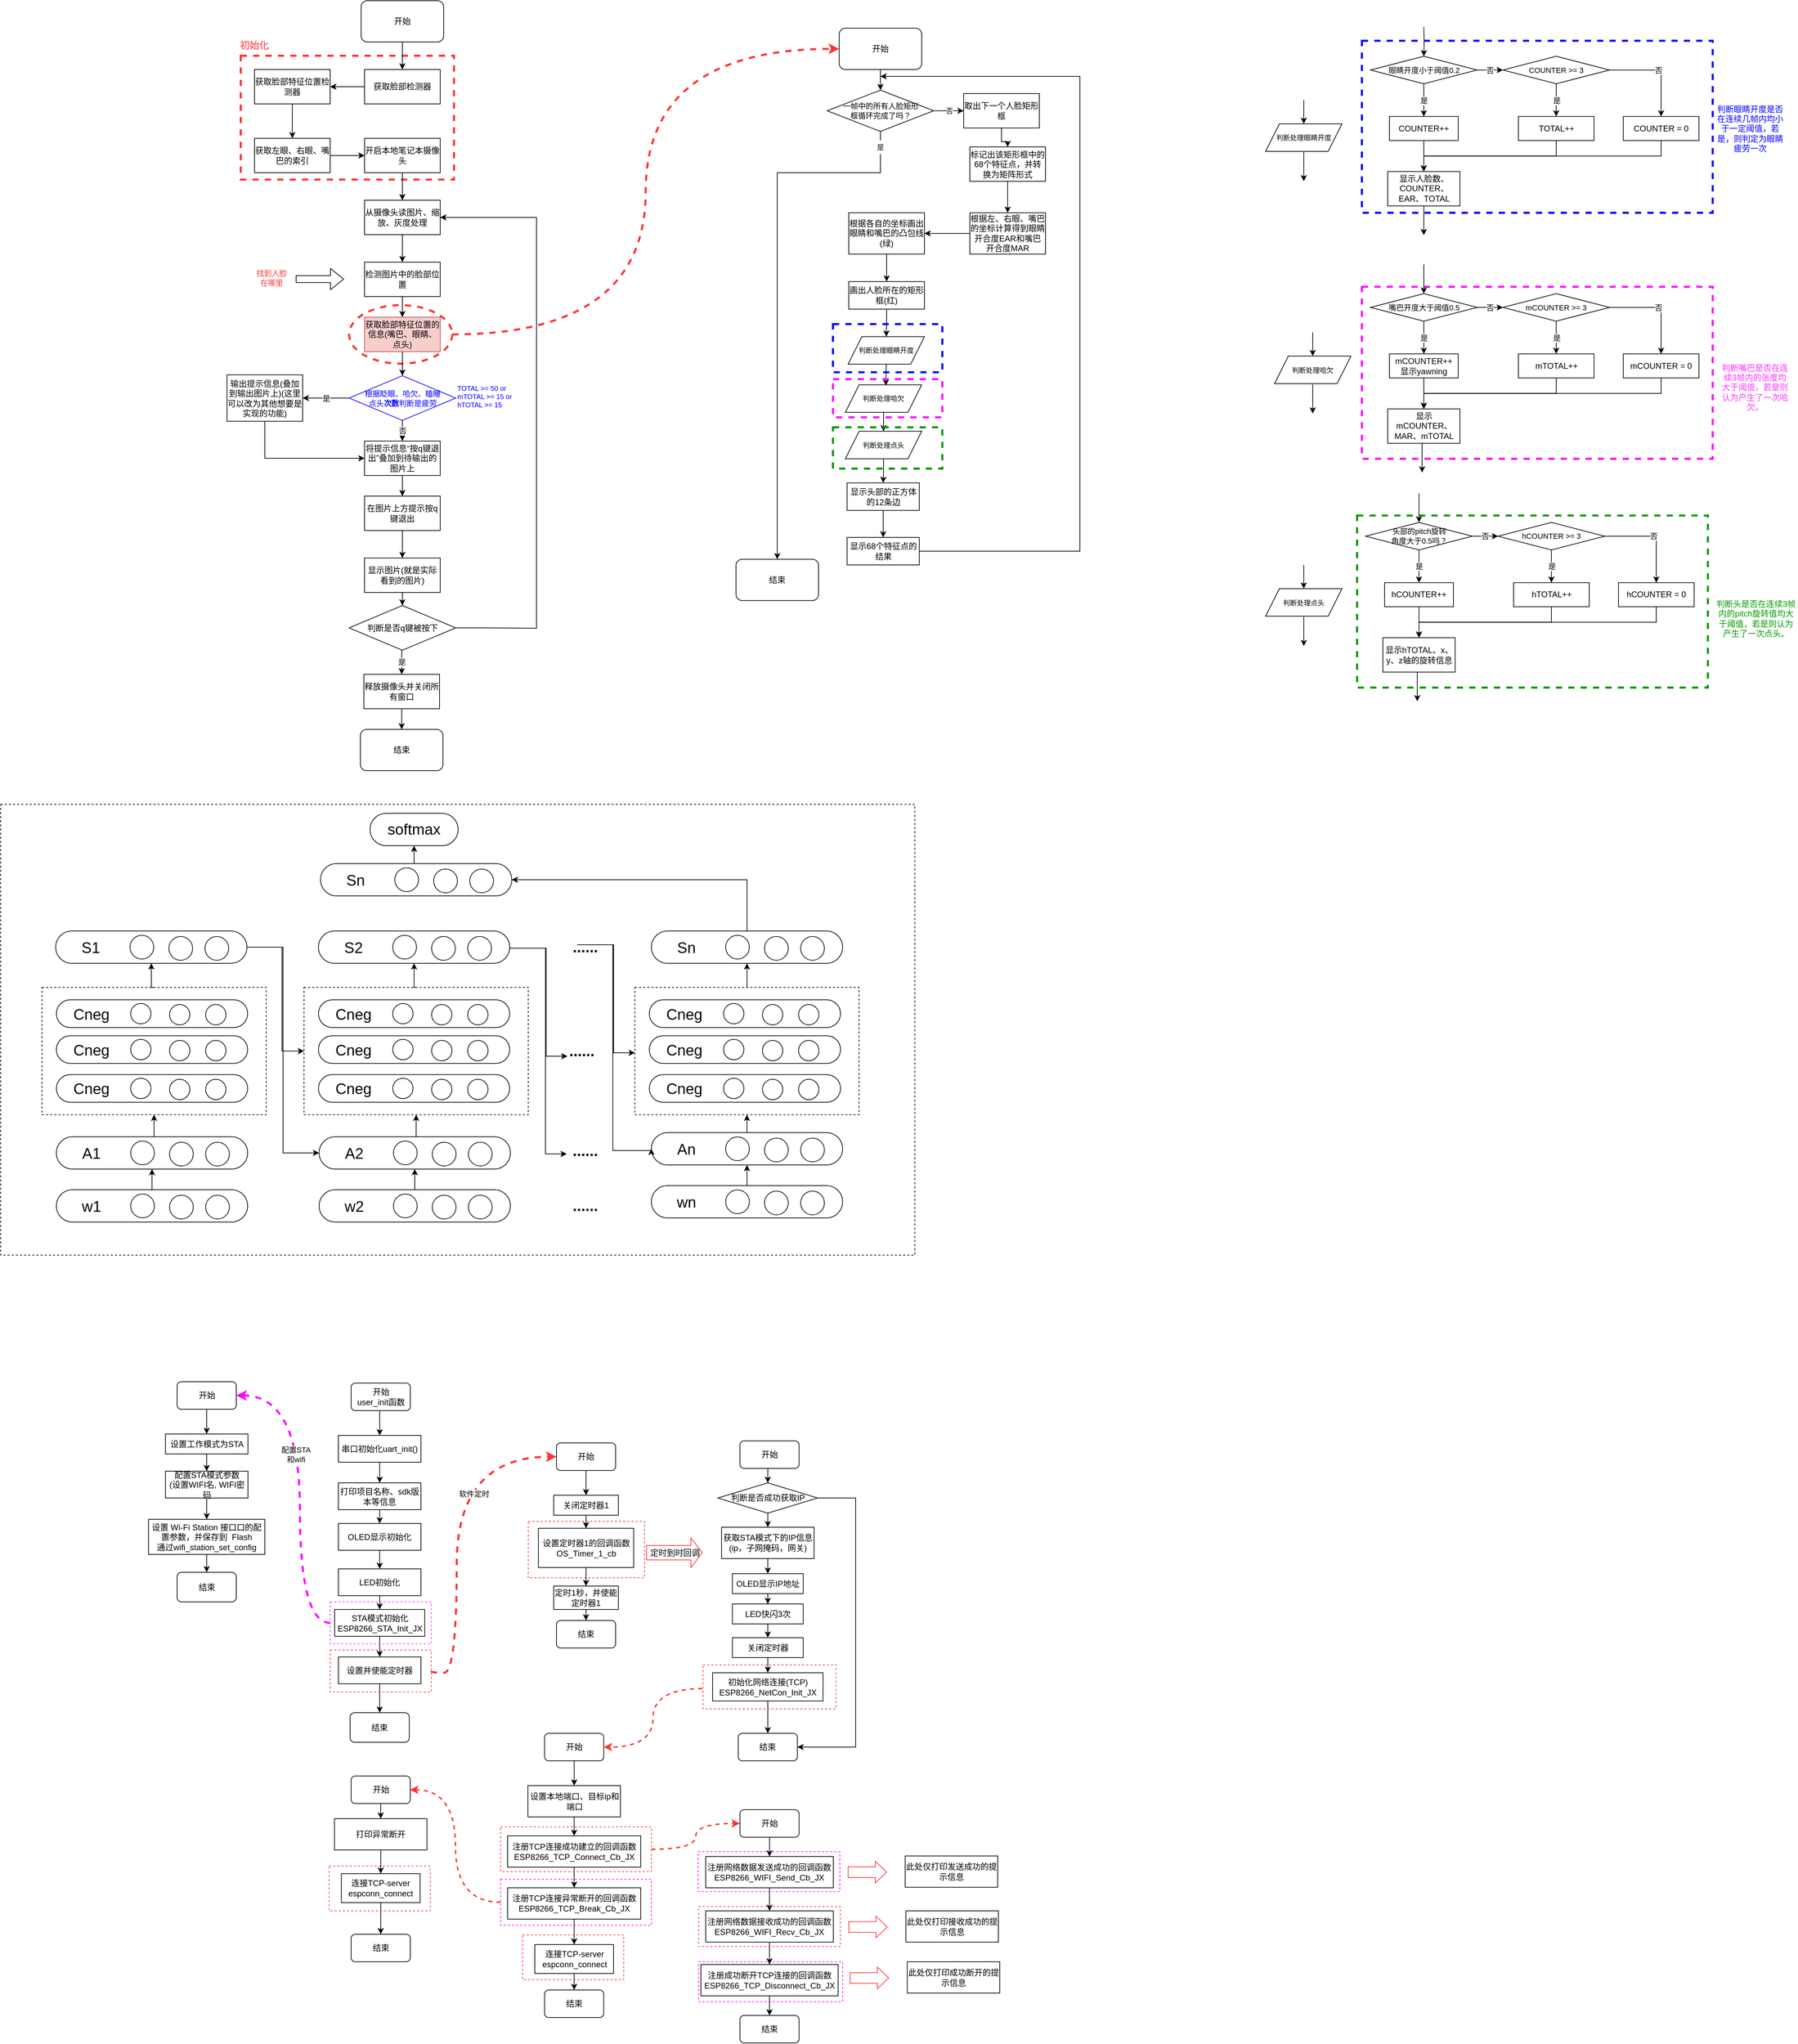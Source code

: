 <mxfile version="14.8.3" type="github">
  <diagram id="dBK5igAenbzEHoaWE4YC" name="Page-1">
    <mxGraphModel dx="1808" dy="526" grid="0" gridSize="10" guides="1" tooltips="1" connect="1" arrows="1" fold="1" page="1" pageScale="1" pageWidth="827" pageHeight="1169" math="0" shadow="0">
      <root>
        <mxCell id="0" />
        <mxCell id="1" parent="0" />
        <mxCell id="_tch5FTrI0JoL2n06Nwd-143" value="" style="rounded=0;whiteSpace=wrap;html=1;dashed=1;fontSize=22;" parent="1" vertex="1">
          <mxGeometry x="-159" y="1188" width="1329" height="655" as="geometry" />
        </mxCell>
        <mxCell id="f6ohBAHf6BeMD9NY3o_H-43" value="" style="rounded=0;whiteSpace=wrap;html=1;dashed=1;fontSize=11;strokeColor=#FF3333;strokeWidth=3;fillColor=none;" parent="1" vertex="1">
          <mxGeometry x="190" y="100" width="310" height="180" as="geometry" />
        </mxCell>
        <mxCell id="f6ohBAHf6BeMD9NY3o_H-18" value="" style="ellipse;whiteSpace=wrap;html=1;fontSize=11;dashed=1;strokeColor=#FF3333;fillColor=none;strokeWidth=3;" parent="1" vertex="1">
          <mxGeometry x="347.5" y="462.5" width="150" height="85" as="geometry" />
        </mxCell>
        <mxCell id="f6ohBAHf6BeMD9NY3o_H-22" style="edgeStyle=orthogonalEdgeStyle;rounded=0;orthogonalLoop=1;jettySize=auto;html=1;exitX=0;exitY=0.5;exitDx=0;exitDy=0;entryX=1;entryY=0.5;entryDx=0;entryDy=0;fontSize=11;" parent="1" source="f6ohBAHf6BeMD9NY3o_H-2" target="f6ohBAHf6BeMD9NY3o_H-3" edge="1">
          <mxGeometry relative="1" as="geometry" />
        </mxCell>
        <mxCell id="f6ohBAHf6BeMD9NY3o_H-2" value="获取脸部检测器" style="rounded=0;whiteSpace=wrap;html=1;" parent="1" vertex="1">
          <mxGeometry x="370" y="120" width="110" height="50" as="geometry" />
        </mxCell>
        <mxCell id="f6ohBAHf6BeMD9NY3o_H-23" style="edgeStyle=orthogonalEdgeStyle;rounded=0;orthogonalLoop=1;jettySize=auto;html=1;exitX=0.5;exitY=1;exitDx=0;exitDy=0;entryX=0.5;entryY=0;entryDx=0;entryDy=0;fontSize=11;" parent="1" source="f6ohBAHf6BeMD9NY3o_H-3" target="f6ohBAHf6BeMD9NY3o_H-4" edge="1">
          <mxGeometry relative="1" as="geometry" />
        </mxCell>
        <mxCell id="f6ohBAHf6BeMD9NY3o_H-3" value="获取脸部特征位置检测器" style="rounded=0;whiteSpace=wrap;html=1;" parent="1" vertex="1">
          <mxGeometry x="210" y="120" width="110" height="50" as="geometry" />
        </mxCell>
        <mxCell id="f6ohBAHf6BeMD9NY3o_H-24" style="edgeStyle=orthogonalEdgeStyle;rounded=0;orthogonalLoop=1;jettySize=auto;html=1;fontSize=11;" parent="1" source="f6ohBAHf6BeMD9NY3o_H-4" target="f6ohBAHf6BeMD9NY3o_H-5" edge="1">
          <mxGeometry relative="1" as="geometry" />
        </mxCell>
        <mxCell id="f6ohBAHf6BeMD9NY3o_H-4" value="获取左眼、右眼、嘴巴的索引" style="rounded=0;whiteSpace=wrap;html=1;" parent="1" vertex="1">
          <mxGeometry x="210" y="220" width="110" height="50" as="geometry" />
        </mxCell>
        <mxCell id="f6ohBAHf6BeMD9NY3o_H-25" style="edgeStyle=orthogonalEdgeStyle;rounded=0;orthogonalLoop=1;jettySize=auto;html=1;exitX=0.5;exitY=1;exitDx=0;exitDy=0;entryX=0.5;entryY=0;entryDx=0;entryDy=0;fontSize=11;" parent="1" source="f6ohBAHf6BeMD9NY3o_H-5" target="f6ohBAHf6BeMD9NY3o_H-6" edge="1">
          <mxGeometry relative="1" as="geometry" />
        </mxCell>
        <mxCell id="f6ohBAHf6BeMD9NY3o_H-5" value="开启本地笔记本摄像头" style="rounded=0;whiteSpace=wrap;html=1;" parent="1" vertex="1">
          <mxGeometry x="370" y="220" width="110" height="50" as="geometry" />
        </mxCell>
        <mxCell id="f6ohBAHf6BeMD9NY3o_H-26" style="edgeStyle=orthogonalEdgeStyle;rounded=0;orthogonalLoop=1;jettySize=auto;html=1;exitX=0.5;exitY=1;exitDx=0;exitDy=0;entryX=0.5;entryY=0;entryDx=0;entryDy=0;fontSize=11;" parent="1" source="f6ohBAHf6BeMD9NY3o_H-6" target="f6ohBAHf6BeMD9NY3o_H-7" edge="1">
          <mxGeometry relative="1" as="geometry" />
        </mxCell>
        <mxCell id="f6ohBAHf6BeMD9NY3o_H-6" value="&lt;div&gt;从摄像头读图片、缩放、灰度处理&lt;/div&gt;" style="rounded=0;whiteSpace=wrap;html=1;" parent="1" vertex="1">
          <mxGeometry x="370" y="310" width="110" height="50" as="geometry" />
        </mxCell>
        <mxCell id="f6ohBAHf6BeMD9NY3o_H-27" style="edgeStyle=orthogonalEdgeStyle;rounded=0;orthogonalLoop=1;jettySize=auto;html=1;exitX=0.5;exitY=1;exitDx=0;exitDy=0;entryX=0.5;entryY=0;entryDx=0;entryDy=0;fontSize=11;" parent="1" source="f6ohBAHf6BeMD9NY3o_H-7" target="f6ohBAHf6BeMD9NY3o_H-8" edge="1">
          <mxGeometry relative="1" as="geometry" />
        </mxCell>
        <mxCell id="f6ohBAHf6BeMD9NY3o_H-7" value="检测图片中的脸部位置" style="rounded=0;whiteSpace=wrap;html=1;" parent="1" vertex="1">
          <mxGeometry x="370" y="400" width="110" height="50" as="geometry" />
        </mxCell>
        <mxCell id="f6ohBAHf6BeMD9NY3o_H-28" style="edgeStyle=orthogonalEdgeStyle;rounded=0;orthogonalLoop=1;jettySize=auto;html=1;exitX=0.5;exitY=1;exitDx=0;exitDy=0;entryX=0.5;entryY=0;entryDx=0;entryDy=0;fontSize=11;" parent="1" source="f6ohBAHf6BeMD9NY3o_H-8" target="f6ohBAHf6BeMD9NY3o_H-10" edge="1">
          <mxGeometry relative="1" as="geometry" />
        </mxCell>
        <mxCell id="f6ohBAHf6BeMD9NY3o_H-8" value="获取脸部特征位置的信息(嘴巴、眼睛、点头)" style="rounded=0;whiteSpace=wrap;html=1;fillColor=#f8cecc;strokeColor=#b85450;" parent="1" vertex="1">
          <mxGeometry x="370" y="480" width="110" height="50" as="geometry" />
        </mxCell>
        <mxCell id="f6ohBAHf6BeMD9NY3o_H-29" value="是" style="edgeStyle=orthogonalEdgeStyle;rounded=0;orthogonalLoop=1;jettySize=auto;html=1;exitX=0;exitY=0.5;exitDx=0;exitDy=0;entryX=1;entryY=0.5;entryDx=0;entryDy=0;fontSize=11;" parent="1" source="f6ohBAHf6BeMD9NY3o_H-10" target="f6ohBAHf6BeMD9NY3o_H-11" edge="1">
          <mxGeometry relative="1" as="geometry" />
        </mxCell>
        <mxCell id="f6ohBAHf6BeMD9NY3o_H-30" value="否" style="edgeStyle=orthogonalEdgeStyle;rounded=0;orthogonalLoop=1;jettySize=auto;html=1;entryX=0.5;entryY=0;entryDx=0;entryDy=0;fontSize=11;" parent="1" source="f6ohBAHf6BeMD9NY3o_H-10" target="f6ohBAHf6BeMD9NY3o_H-12" edge="1">
          <mxGeometry relative="1" as="geometry" />
        </mxCell>
        <mxCell id="f6ohBAHf6BeMD9NY3o_H-10" value="&lt;div&gt;根据眨眼、哈欠、瞌睡&lt;/div&gt;&lt;div&gt;点头&lt;font&gt;&lt;b&gt;次数&lt;/b&gt;&lt;/font&gt;判断是疲劳&lt;/div&gt;" style="rhombus;whiteSpace=wrap;html=1;fontSize=11;fontColor=#0000FF;strokeColor=#0000FF;" parent="1" vertex="1">
          <mxGeometry x="347.5" y="565" width="155" height="65" as="geometry" />
        </mxCell>
        <mxCell id="f6ohBAHf6BeMD9NY3o_H-39" style="edgeStyle=orthogonalEdgeStyle;rounded=0;orthogonalLoop=1;jettySize=auto;html=1;exitX=0.5;exitY=1;exitDx=0;exitDy=0;entryX=0;entryY=0.5;entryDx=0;entryDy=0;fontSize=11;strokeWidth=1;" parent="1" source="f6ohBAHf6BeMD9NY3o_H-11" target="f6ohBAHf6BeMD9NY3o_H-12" edge="1">
          <mxGeometry relative="1" as="geometry" />
        </mxCell>
        <mxCell id="f6ohBAHf6BeMD9NY3o_H-11" value="输出提示信息(叠加到输出图片上)(这里可以改为其他想要是实现的功能)" style="rounded=0;whiteSpace=wrap;html=1;" parent="1" vertex="1">
          <mxGeometry x="170" y="563.75" width="110" height="67.5" as="geometry" />
        </mxCell>
        <mxCell id="f6ohBAHf6BeMD9NY3o_H-31" style="edgeStyle=orthogonalEdgeStyle;rounded=0;orthogonalLoop=1;jettySize=auto;html=1;exitX=0.5;exitY=1;exitDx=0;exitDy=0;fontSize=11;" parent="1" source="f6ohBAHf6BeMD9NY3o_H-12" target="f6ohBAHf6BeMD9NY3o_H-13" edge="1">
          <mxGeometry relative="1" as="geometry" />
        </mxCell>
        <mxCell id="f6ohBAHf6BeMD9NY3o_H-12" value="将提示信息“按q键退出”叠加到待输出的图片上" style="rounded=0;whiteSpace=wrap;html=1;" parent="1" vertex="1">
          <mxGeometry x="370" y="660" width="110" height="50" as="geometry" />
        </mxCell>
        <mxCell id="f6ohBAHf6BeMD9NY3o_H-32" style="edgeStyle=orthogonalEdgeStyle;rounded=0;orthogonalLoop=1;jettySize=auto;html=1;exitX=0.5;exitY=1;exitDx=0;exitDy=0;entryX=0.5;entryY=0;entryDx=0;entryDy=0;fontSize=11;" parent="1" source="f6ohBAHf6BeMD9NY3o_H-13" target="f6ohBAHf6BeMD9NY3o_H-14" edge="1">
          <mxGeometry relative="1" as="geometry" />
        </mxCell>
        <mxCell id="f6ohBAHf6BeMD9NY3o_H-13" value="在图片上方提示按q键退出" style="rounded=0;whiteSpace=wrap;html=1;" parent="1" vertex="1">
          <mxGeometry x="370" y="740" width="110" height="50" as="geometry" />
        </mxCell>
        <mxCell id="f6ohBAHf6BeMD9NY3o_H-33" style="edgeStyle=orthogonalEdgeStyle;rounded=0;orthogonalLoop=1;jettySize=auto;html=1;exitX=0.5;exitY=1;exitDx=0;exitDy=0;entryX=0.5;entryY=0;entryDx=0;entryDy=0;fontSize=11;" parent="1" source="f6ohBAHf6BeMD9NY3o_H-14" target="f6ohBAHf6BeMD9NY3o_H-15" edge="1">
          <mxGeometry relative="1" as="geometry" />
        </mxCell>
        <mxCell id="f6ohBAHf6BeMD9NY3o_H-14" value="显示图片(就是实际看到的图片)" style="rounded=0;whiteSpace=wrap;html=1;" parent="1" vertex="1">
          <mxGeometry x="370" y="830" width="110" height="50" as="geometry" />
        </mxCell>
        <mxCell id="f6ohBAHf6BeMD9NY3o_H-34" value="是" style="edgeStyle=orthogonalEdgeStyle;rounded=0;orthogonalLoop=1;jettySize=auto;html=1;exitX=0.5;exitY=1;exitDx=0;exitDy=0;entryX=0.5;entryY=0;entryDx=0;entryDy=0;fontSize=11;" parent="1" source="f6ohBAHf6BeMD9NY3o_H-15" target="f6ohBAHf6BeMD9NY3o_H-41" edge="1">
          <mxGeometry relative="1" as="geometry">
            <mxPoint x="425" y="999" as="targetPoint" />
          </mxGeometry>
        </mxCell>
        <mxCell id="f6ohBAHf6BeMD9NY3o_H-15" value="判断是否q键被按下" style="rhombus;whiteSpace=wrap;html=1;" parent="1" vertex="1">
          <mxGeometry x="347.5" y="899" width="155" height="65" as="geometry" />
        </mxCell>
        <mxCell id="f6ohBAHf6BeMD9NY3o_H-21" style="edgeStyle=orthogonalEdgeStyle;rounded=0;orthogonalLoop=1;jettySize=auto;html=1;exitX=0.5;exitY=1;exitDx=0;exitDy=0;entryX=0.5;entryY=0;entryDx=0;entryDy=0;fontSize=11;" parent="1" source="f6ohBAHf6BeMD9NY3o_H-17" target="f6ohBAHf6BeMD9NY3o_H-2" edge="1">
          <mxGeometry relative="1" as="geometry" />
        </mxCell>
        <mxCell id="f6ohBAHf6BeMD9NY3o_H-17" value="开始" style="rounded=1;whiteSpace=wrap;html=1;" parent="1" vertex="1">
          <mxGeometry x="365" y="20" width="120" height="60" as="geometry" />
        </mxCell>
        <mxCell id="f6ohBAHf6BeMD9NY3o_H-35" value="" style="endArrow=classic;html=1;fontSize=11;exitX=1;exitY=0.5;exitDx=0;exitDy=0;strokeColor=#FF3333;dashed=1;strokeWidth=3;entryX=0;entryY=0.5;entryDx=0;entryDy=0;edgeStyle=orthogonalEdgeStyle;curved=1;" parent="1" source="f6ohBAHf6BeMD9NY3o_H-18" target="f6ohBAHf6BeMD9NY3o_H-36" edge="1">
          <mxGeometry width="50" height="50" relative="1" as="geometry">
            <mxPoint x="550" y="490" as="sourcePoint" />
            <mxPoint x="730" y="80" as="targetPoint" />
          </mxGeometry>
        </mxCell>
        <mxCell id="f6ohBAHf6BeMD9NY3o_H-73" style="edgeStyle=orthogonalEdgeStyle;rounded=0;orthogonalLoop=1;jettySize=auto;html=1;exitX=0.5;exitY=1;exitDx=0;exitDy=0;entryX=0.5;entryY=0;entryDx=0;entryDy=0;fontSize=11;fontColor=#000000;strokeColor=#000000;strokeWidth=1;" parent="1" source="f6ohBAHf6BeMD9NY3o_H-36" edge="1">
          <mxGeometry relative="1" as="geometry">
            <mxPoint x="1120" y="150" as="targetPoint" />
          </mxGeometry>
        </mxCell>
        <mxCell id="f6ohBAHf6BeMD9NY3o_H-36" value="开始" style="rounded=1;whiteSpace=wrap;html=1;" parent="1" vertex="1">
          <mxGeometry x="1060" y="60" width="120" height="60" as="geometry" />
        </mxCell>
        <mxCell id="f6ohBAHf6BeMD9NY3o_H-38" style="edgeStyle=orthogonalEdgeStyle;rounded=0;orthogonalLoop=1;jettySize=auto;html=1;exitX=1;exitY=0.5;exitDx=0;exitDy=0;entryX=1;entryY=0.5;entryDx=0;entryDy=0;fontSize=11;" parent="1" source="f6ohBAHf6BeMD9NY3o_H-15" target="f6ohBAHf6BeMD9NY3o_H-6" edge="1">
          <mxGeometry relative="1" as="geometry">
            <mxPoint x="435" y="890" as="sourcePoint" />
            <mxPoint x="435" y="920" as="targetPoint" />
            <Array as="points">
              <mxPoint x="550" y="931" />
              <mxPoint x="620" y="932" />
              <mxPoint x="620" y="335" />
            </Array>
          </mxGeometry>
        </mxCell>
        <mxCell id="f6ohBAHf6BeMD9NY3o_H-40" value="结束" style="rounded=1;whiteSpace=wrap;html=1;" parent="1" vertex="1">
          <mxGeometry x="364" y="1079" width="120" height="60" as="geometry" />
        </mxCell>
        <mxCell id="f6ohBAHf6BeMD9NY3o_H-42" style="edgeStyle=orthogonalEdgeStyle;rounded=0;orthogonalLoop=1;jettySize=auto;html=1;entryX=0.5;entryY=0;entryDx=0;entryDy=0;fontSize=11;strokeColor=#000000;strokeWidth=1;" parent="1" source="f6ohBAHf6BeMD9NY3o_H-41" target="f6ohBAHf6BeMD9NY3o_H-40" edge="1">
          <mxGeometry relative="1" as="geometry" />
        </mxCell>
        <mxCell id="f6ohBAHf6BeMD9NY3o_H-41" value="&lt;div&gt;释放摄像头并关闭所有窗口&lt;/div&gt;" style="rounded=0;whiteSpace=wrap;html=1;" parent="1" vertex="1">
          <mxGeometry x="369" y="999" width="110" height="50" as="geometry" />
        </mxCell>
        <mxCell id="f6ohBAHf6BeMD9NY3o_H-44" value="&lt;font style=&quot;font-size: 14px&quot;&gt;初始化&lt;br&gt;&lt;/font&gt;" style="text;html=1;strokeColor=none;fillColor=none;align=center;verticalAlign=middle;whiteSpace=wrap;rounded=0;dashed=1;fontSize=11;fontColor=#FF3333;" parent="1" vertex="1">
          <mxGeometry x="170" y="70" width="80" height="30" as="geometry" />
        </mxCell>
        <mxCell id="f6ohBAHf6BeMD9NY3o_H-46" value="" style="shape=flexArrow;endArrow=classic;html=1;fontSize=11;fontColor=#FF3333;strokeColor=#000000;strokeWidth=1;" parent="1" edge="1">
          <mxGeometry width="50" height="50" relative="1" as="geometry">
            <mxPoint x="270" y="424.58" as="sourcePoint" />
            <mxPoint x="340" y="424.58" as="targetPoint" />
          </mxGeometry>
        </mxCell>
        <mxCell id="f6ohBAHf6BeMD9NY3o_H-48" value="找到人脸在哪里" style="text;html=1;strokeColor=none;fillColor=none;align=center;verticalAlign=middle;whiteSpace=wrap;rounded=0;dashed=1;fontSize=11;fontColor=#FF3333;" parent="1" vertex="1">
          <mxGeometry x="210" y="400" width="50" height="45" as="geometry" />
        </mxCell>
        <mxCell id="f6ohBAHf6BeMD9NY3o_H-211" style="edgeStyle=orthogonalEdgeStyle;rounded=0;orthogonalLoop=1;jettySize=auto;html=1;entryX=1;entryY=0.5;entryDx=0;entryDy=0;fontSize=10;fontColor=#000000;strokeColor=#000000;strokeWidth=1;" parent="1" source="f6ohBAHf6BeMD9NY3o_H-54" target="f6ohBAHf6BeMD9NY3o_H-55" edge="1">
          <mxGeometry relative="1" as="geometry" />
        </mxCell>
        <mxCell id="f6ohBAHf6BeMD9NY3o_H-54" value="根据左、右眼、嘴巴的坐标计算得到眼睛开合度EAR和嘴巴开合度MAR" style="rounded=0;whiteSpace=wrap;html=1;" parent="1" vertex="1">
          <mxGeometry x="1250" y="328.25" width="110" height="60" as="geometry" />
        </mxCell>
        <mxCell id="f6ohBAHf6BeMD9NY3o_H-77" style="edgeStyle=orthogonalEdgeStyle;rounded=0;orthogonalLoop=1;jettySize=auto;html=1;exitX=0.5;exitY=1;exitDx=0;exitDy=0;entryX=0.5;entryY=0;entryDx=0;entryDy=0;fontSize=11;fontColor=#000000;strokeColor=#000000;strokeWidth=1;" parent="1" source="f6ohBAHf6BeMD9NY3o_H-55" target="f6ohBAHf6BeMD9NY3o_H-56" edge="1">
          <mxGeometry relative="1" as="geometry" />
        </mxCell>
        <mxCell id="f6ohBAHf6BeMD9NY3o_H-55" value="根据各自的坐标画出眼睛和嘴巴的凸包线(绿)" style="rounded=0;whiteSpace=wrap;html=1;" parent="1" vertex="1">
          <mxGeometry x="1074" y="328.25" width="110" height="60" as="geometry" />
        </mxCell>
        <mxCell id="f6ohBAHf6BeMD9NY3o_H-79" style="edgeStyle=orthogonalEdgeStyle;rounded=0;orthogonalLoop=1;jettySize=auto;html=1;exitX=0.5;exitY=1;exitDx=0;exitDy=0;entryX=0.5;entryY=0;entryDx=0;entryDy=0;fontSize=11;fontColor=#000000;strokeColor=#000000;strokeWidth=1;" parent="1" source="f6ohBAHf6BeMD9NY3o_H-56" target="f6ohBAHf6BeMD9NY3o_H-201" edge="1">
          <mxGeometry relative="1" as="geometry">
            <mxPoint x="1129" y="510.75" as="targetPoint" />
          </mxGeometry>
        </mxCell>
        <mxCell id="f6ohBAHf6BeMD9NY3o_H-56" value="画出人脸所在的矩形框(红)" style="rounded=0;whiteSpace=wrap;html=1;" parent="1" vertex="1">
          <mxGeometry x="1074" y="428.25" width="110" height="40" as="geometry" />
        </mxCell>
        <mxCell id="f6ohBAHf6BeMD9NY3o_H-80" value="判断眼睛开度是否在连续几帧内均小于一定阈值，若是，则判定为眼睛疲劳一次" style="text;html=1;strokeColor=none;fillColor=none;align=center;verticalAlign=middle;whiteSpace=wrap;rounded=0;dashed=1;fontSize=12;fontColor=#0000FF;" parent="1" vertex="1">
          <mxGeometry x="2333" y="162.38" width="103" height="86.75" as="geometry" />
        </mxCell>
        <mxCell id="f6ohBAHf6BeMD9NY3o_H-218" style="edgeStyle=orthogonalEdgeStyle;rounded=0;orthogonalLoop=1;jettySize=auto;html=1;entryX=0.5;entryY=0;entryDx=0;entryDy=0;fontSize=10;fontColor=#000000;strokeColor=#000000;strokeWidth=1;" parent="1" source="f6ohBAHf6BeMD9NY3o_H-97" target="f6ohBAHf6BeMD9NY3o_H-99" edge="1">
          <mxGeometry relative="1" as="geometry" />
        </mxCell>
        <mxCell id="f6ohBAHf6BeMD9NY3o_H-97" value="显示头部的正方体的12条边" style="rounded=0;whiteSpace=wrap;html=1;" parent="1" vertex="1">
          <mxGeometry x="1071.5" y="720.75" width="105" height="40" as="geometry" />
        </mxCell>
        <mxCell id="f6ohBAHf6BeMD9NY3o_H-125" style="edgeStyle=orthogonalEdgeStyle;rounded=0;orthogonalLoop=1;jettySize=auto;html=1;fontSize=10;fontColor=#000000;strokeColor=#000000;strokeWidth=1;exitX=1;exitY=0.5;exitDx=0;exitDy=0;" parent="1" source="f6ohBAHf6BeMD9NY3o_H-99" edge="1">
          <mxGeometry relative="1" as="geometry">
            <mxPoint x="1120" y="130" as="targetPoint" />
            <mxPoint x="1310" y="930" as="sourcePoint" />
            <Array as="points">
              <mxPoint x="1410" y="820" />
              <mxPoint x="1410" y="130" />
            </Array>
          </mxGeometry>
        </mxCell>
        <mxCell id="f6ohBAHf6BeMD9NY3o_H-99" value="显示68个特征点的结果" style="rounded=0;whiteSpace=wrap;html=1;" parent="1" vertex="1">
          <mxGeometry x="1071.5" y="800" width="105" height="40" as="geometry" />
        </mxCell>
        <mxCell id="f6ohBAHf6BeMD9NY3o_H-104" value="结束" style="rounded=1;whiteSpace=wrap;html=1;" parent="1" vertex="1">
          <mxGeometry x="910" y="831.75" width="120" height="60" as="geometry" />
        </mxCell>
        <mxCell id="f6ohBAHf6BeMD9NY3o_H-115" value="&lt;div style=&quot;font-size: 10px;&quot;&gt;TOTAL &amp;gt;= 50 or &lt;br style=&quot;font-size: 10px;&quot;&gt;&lt;/div&gt;&lt;div style=&quot;font-size: 10px;&quot;&gt;mTOTAL &amp;gt;= 15 or &lt;br style=&quot;font-size: 10px;&quot;&gt;&lt;/div&gt;&lt;div style=&quot;font-size: 10px;&quot;&gt;hTOTAL &amp;gt;= 15&lt;/div&gt;" style="text;whiteSpace=wrap;html=1;fontSize=10;fontColor=#0000FF;" parent="1" vertex="1">
          <mxGeometry x="502.5" y="571.25" width="120" height="60" as="geometry" />
        </mxCell>
        <mxCell id="f6ohBAHf6BeMD9NY3o_H-116" value="判断嘴巴是否在连续3帧内的张度均大于阈值，若是则认为产生了一次哈欠。" style="text;html=1;strokeColor=none;fillColor=none;align=center;verticalAlign=middle;whiteSpace=wrap;rounded=0;dashed=1;fontSize=12;fontColor=#FF33FF;" parent="1" vertex="1">
          <mxGeometry x="2340" y="543.25" width="103" height="76.75" as="geometry" />
        </mxCell>
        <mxCell id="f6ohBAHf6BeMD9NY3o_H-209" style="edgeStyle=orthogonalEdgeStyle;rounded=0;orthogonalLoop=1;jettySize=auto;html=1;fontSize=10;fontColor=#000000;strokeColor=#000000;strokeWidth=1;" parent="1" source="f6ohBAHf6BeMD9NY3o_H-119" target="f6ohBAHf6BeMD9NY3o_H-122" edge="1">
          <mxGeometry relative="1" as="geometry" />
        </mxCell>
        <mxCell id="f6ohBAHf6BeMD9NY3o_H-119" value="取出下一个人脸矩形框" style="rounded=0;whiteSpace=wrap;html=1;" parent="1" vertex="1">
          <mxGeometry x="1241" y="155" width="110" height="50" as="geometry" />
        </mxCell>
        <mxCell id="f6ohBAHf6BeMD9NY3o_H-121" value="否" style="edgeStyle=orthogonalEdgeStyle;rounded=0;orthogonalLoop=1;jettySize=auto;html=1;exitX=1;exitY=0.5;exitDx=0;exitDy=0;entryX=0;entryY=0.5;entryDx=0;entryDy=0;fontSize=10;strokeColor=#000000;strokeWidth=1;" parent="1" source="f6ohBAHf6BeMD9NY3o_H-120" target="f6ohBAHf6BeMD9NY3o_H-119" edge="1">
          <mxGeometry relative="1" as="geometry">
            <mxPoint x="1250" y="180" as="targetPoint" />
          </mxGeometry>
        </mxCell>
        <mxCell id="f6ohBAHf6BeMD9NY3o_H-212" style="edgeStyle=orthogonalEdgeStyle;rounded=0;orthogonalLoop=1;jettySize=auto;html=1;exitX=0.5;exitY=1;exitDx=0;exitDy=0;entryX=0.5;entryY=0;entryDx=0;entryDy=0;fontSize=10;fontColor=#000000;strokeColor=#000000;strokeWidth=1;startArrow=none;" parent="1" source="f6ohBAHf6BeMD9NY3o_H-213" target="f6ohBAHf6BeMD9NY3o_H-104" edge="1">
          <mxGeometry relative="1" as="geometry">
            <Array as="points">
              <mxPoint x="1120" y="270" />
              <mxPoint x="970" y="270" />
            </Array>
          </mxGeometry>
        </mxCell>
        <mxCell id="f6ohBAHf6BeMD9NY3o_H-120" value="&lt;div&gt;一帧中的所有人脸矩形&lt;/div&gt;&lt;div&gt;框循环完成了吗？&lt;/div&gt;" style="rhombus;whiteSpace=wrap;html=1;fontSize=11;" parent="1" vertex="1">
          <mxGeometry x="1042.5" y="150" width="155" height="60" as="geometry" />
        </mxCell>
        <mxCell id="f6ohBAHf6BeMD9NY3o_H-210" style="edgeStyle=orthogonalEdgeStyle;rounded=0;orthogonalLoop=1;jettySize=auto;html=1;entryX=0.5;entryY=0;entryDx=0;entryDy=0;fontSize=10;fontColor=#000000;strokeColor=#000000;strokeWidth=1;" parent="1" source="f6ohBAHf6BeMD9NY3o_H-122" target="f6ohBAHf6BeMD9NY3o_H-54" edge="1">
          <mxGeometry relative="1" as="geometry" />
        </mxCell>
        <mxCell id="f6ohBAHf6BeMD9NY3o_H-122" value="标记出该矩形框中的68个特征点，并转换为矩阵形式" style="rounded=0;whiteSpace=wrap;html=1;" parent="1" vertex="1">
          <mxGeometry x="1250" y="232.5" width="110" height="50" as="geometry" />
        </mxCell>
        <mxCell id="f6ohBAHf6BeMD9NY3o_H-141" value="" style="rounded=0;whiteSpace=wrap;html=1;dashed=1;fontSize=11;strokeWidth=3;fillColor=none;strokeColor=#FF00FF;" parent="1" vertex="1">
          <mxGeometry x="1820" y="435.75" width="510" height="250" as="geometry" />
        </mxCell>
        <mxCell id="f6ohBAHf6BeMD9NY3o_H-142" value="是" style="edgeStyle=orthogonalEdgeStyle;rounded=0;orthogonalLoop=1;jettySize=auto;html=1;entryX=0.5;entryY=0;entryDx=0;entryDy=0;fontSize=11;strokeColor=#000000;strokeWidth=1;" parent="1" source="f6ohBAHf6BeMD9NY3o_H-144" target="f6ohBAHf6BeMD9NY3o_H-148" edge="1">
          <mxGeometry relative="1" as="geometry" />
        </mxCell>
        <mxCell id="f6ohBAHf6BeMD9NY3o_H-143" value="否" style="edgeStyle=orthogonalEdgeStyle;rounded=0;orthogonalLoop=1;jettySize=auto;html=1;entryX=0;entryY=0.5;entryDx=0;entryDy=0;fontSize=11;strokeColor=#000000;strokeWidth=1;" parent="1" source="f6ohBAHf6BeMD9NY3o_H-144" target="f6ohBAHf6BeMD9NY3o_H-151" edge="1">
          <mxGeometry relative="1" as="geometry" />
        </mxCell>
        <mxCell id="f6ohBAHf6BeMD9NY3o_H-144" value="嘴巴开度大于阈值0.5" style="rhombus;whiteSpace=wrap;html=1;fontSize=11;" parent="1" vertex="1">
          <mxGeometry x="1832.5" y="445.75" width="155" height="40" as="geometry" />
        </mxCell>
        <mxCell id="f6ohBAHf6BeMD9NY3o_H-145" style="edgeStyle=orthogonalEdgeStyle;rounded=0;orthogonalLoop=1;jettySize=auto;html=1;exitX=0.5;exitY=1;exitDx=0;exitDy=0;fontSize=11;fontColor=#000000;strokeColor=#000000;strokeWidth=1;entryX=0.5;entryY=0;entryDx=0;entryDy=0;" parent="1" source="f6ohBAHf6BeMD9NY3o_H-146" target="f6ohBAHf6BeMD9NY3o_H-154" edge="1">
          <mxGeometry relative="1" as="geometry">
            <mxPoint x="1910" y="603.25" as="targetPoint" />
          </mxGeometry>
        </mxCell>
        <mxCell id="f6ohBAHf6BeMD9NY3o_H-146" value="mTOTAL++" style="rounded=0;whiteSpace=wrap;html=1;" parent="1" vertex="1">
          <mxGeometry x="2047.5" y="533.25" width="110" height="35" as="geometry" />
        </mxCell>
        <mxCell id="f6ohBAHf6BeMD9NY3o_H-147" style="edgeStyle=orthogonalEdgeStyle;rounded=0;orthogonalLoop=1;jettySize=auto;html=1;entryX=0.5;entryY=0;entryDx=0;entryDy=0;fontSize=11;fontColor=#000000;strokeColor=#000000;strokeWidth=1;" parent="1" source="f6ohBAHf6BeMD9NY3o_H-148" target="f6ohBAHf6BeMD9NY3o_H-154" edge="1">
          <mxGeometry relative="1" as="geometry" />
        </mxCell>
        <mxCell id="f6ohBAHf6BeMD9NY3o_H-148" value="&lt;div&gt;mCOUNTER++&lt;/div&gt;&lt;div&gt;显示yawning&lt;br&gt;&lt;/div&gt;" style="rounded=0;whiteSpace=wrap;html=1;" parent="1" vertex="1">
          <mxGeometry x="1860" y="533.25" width="100" height="35" as="geometry" />
        </mxCell>
        <mxCell id="f6ohBAHf6BeMD9NY3o_H-149" value="是" style="edgeStyle=orthogonalEdgeStyle;rounded=0;orthogonalLoop=1;jettySize=auto;html=1;entryX=0.5;entryY=0;entryDx=0;entryDy=0;fontSize=11;fontColor=#000000;strokeColor=#000000;strokeWidth=1;" parent="1" source="f6ohBAHf6BeMD9NY3o_H-151" target="f6ohBAHf6BeMD9NY3o_H-146" edge="1">
          <mxGeometry relative="1" as="geometry" />
        </mxCell>
        <mxCell id="f6ohBAHf6BeMD9NY3o_H-150" value="否" style="edgeStyle=orthogonalEdgeStyle;rounded=0;orthogonalLoop=1;jettySize=auto;html=1;entryX=0.5;entryY=0;entryDx=0;entryDy=0;fontSize=11;fontColor=#000000;strokeColor=#000000;strokeWidth=1;" parent="1" source="f6ohBAHf6BeMD9NY3o_H-151" target="f6ohBAHf6BeMD9NY3o_H-153" edge="1">
          <mxGeometry relative="1" as="geometry" />
        </mxCell>
        <mxCell id="f6ohBAHf6BeMD9NY3o_H-151" value="mCOUNTER &amp;gt;= 3" style="rhombus;whiteSpace=wrap;html=1;fontSize=11;" parent="1" vertex="1">
          <mxGeometry x="2025" y="445.75" width="155" height="40" as="geometry" />
        </mxCell>
        <mxCell id="f6ohBAHf6BeMD9NY3o_H-152" style="edgeStyle=orthogonalEdgeStyle;rounded=0;orthogonalLoop=1;jettySize=auto;html=1;exitX=0.5;exitY=1;exitDx=0;exitDy=0;fontSize=11;fontColor=#000000;strokeColor=#000000;strokeWidth=1;entryX=0.5;entryY=0;entryDx=0;entryDy=0;" parent="1" source="f6ohBAHf6BeMD9NY3o_H-153" target="f6ohBAHf6BeMD9NY3o_H-154" edge="1">
          <mxGeometry relative="1" as="geometry">
            <mxPoint x="2275.333" y="633.25" as="targetPoint" />
          </mxGeometry>
        </mxCell>
        <mxCell id="f6ohBAHf6BeMD9NY3o_H-153" value="mCOUNTER = 0" style="rounded=0;whiteSpace=wrap;html=1;" parent="1" vertex="1">
          <mxGeometry x="2200" y="533.25" width="110" height="35" as="geometry" />
        </mxCell>
        <mxCell id="f6ohBAHf6BeMD9NY3o_H-154" value="显示mCOUNTER、MAR、mTOTAL" style="rounded=0;whiteSpace=wrap;html=1;" parent="1" vertex="1">
          <mxGeometry x="1857.5" y="613.25" width="105" height="50" as="geometry" />
        </mxCell>
        <mxCell id="f6ohBAHf6BeMD9NY3o_H-155" value="" style="rounded=0;whiteSpace=wrap;html=1;dashed=1;fontSize=11;strokeWidth=3;fillColor=none;strokeColor=#0000FF;" parent="1" vertex="1">
          <mxGeometry x="1820" y="78.25" width="510" height="250" as="geometry" />
        </mxCell>
        <mxCell id="f6ohBAHf6BeMD9NY3o_H-156" style="edgeStyle=orthogonalEdgeStyle;rounded=0;orthogonalLoop=1;jettySize=auto;html=1;exitX=0.5;exitY=1;exitDx=0;exitDy=0;entryX=0.5;entryY=0;entryDx=0;entryDy=0;fontSize=11;fontColor=#000000;strokeColor=#000000;strokeWidth=1;" parent="1" target="f6ohBAHf6BeMD9NY3o_H-159" edge="1">
          <mxGeometry relative="1" as="geometry">
            <mxPoint x="1910" y="58.25" as="sourcePoint" />
          </mxGeometry>
        </mxCell>
        <mxCell id="f6ohBAHf6BeMD9NY3o_H-157" value="是" style="edgeStyle=orthogonalEdgeStyle;rounded=0;orthogonalLoop=1;jettySize=auto;html=1;entryX=0.5;entryY=0;entryDx=0;entryDy=0;fontSize=11;strokeColor=#000000;strokeWidth=1;" parent="1" source="f6ohBAHf6BeMD9NY3o_H-159" target="f6ohBAHf6BeMD9NY3o_H-163" edge="1">
          <mxGeometry relative="1" as="geometry" />
        </mxCell>
        <mxCell id="f6ohBAHf6BeMD9NY3o_H-158" value="否" style="edgeStyle=orthogonalEdgeStyle;rounded=0;orthogonalLoop=1;jettySize=auto;html=1;entryX=0;entryY=0.5;entryDx=0;entryDy=0;fontSize=11;strokeColor=#000000;strokeWidth=1;" parent="1" source="f6ohBAHf6BeMD9NY3o_H-159" target="f6ohBAHf6BeMD9NY3o_H-166" edge="1">
          <mxGeometry relative="1" as="geometry" />
        </mxCell>
        <mxCell id="f6ohBAHf6BeMD9NY3o_H-159" value="眼睛开度小于阈值0.2" style="rhombus;whiteSpace=wrap;html=1;fontSize=11;" parent="1" vertex="1">
          <mxGeometry x="1832.5" y="100.75" width="155" height="40" as="geometry" />
        </mxCell>
        <mxCell id="f6ohBAHf6BeMD9NY3o_H-160" style="edgeStyle=orthogonalEdgeStyle;rounded=0;orthogonalLoop=1;jettySize=auto;html=1;exitX=0.5;exitY=1;exitDx=0;exitDy=0;fontSize=11;fontColor=#000000;strokeColor=#000000;strokeWidth=1;entryX=0.5;entryY=0;entryDx=0;entryDy=0;" parent="1" source="f6ohBAHf6BeMD9NY3o_H-161" target="f6ohBAHf6BeMD9NY3o_H-169" edge="1">
          <mxGeometry relative="1" as="geometry">
            <mxPoint x="1910" y="258.25" as="targetPoint" />
          </mxGeometry>
        </mxCell>
        <mxCell id="f6ohBAHf6BeMD9NY3o_H-161" value="TOTAL++" style="rounded=0;whiteSpace=wrap;html=1;" parent="1" vertex="1">
          <mxGeometry x="2047.5" y="188.25" width="110" height="35" as="geometry" />
        </mxCell>
        <mxCell id="f6ohBAHf6BeMD9NY3o_H-162" style="edgeStyle=orthogonalEdgeStyle;rounded=0;orthogonalLoop=1;jettySize=auto;html=1;entryX=0.5;entryY=0;entryDx=0;entryDy=0;fontSize=11;fontColor=#000000;strokeColor=#000000;strokeWidth=1;" parent="1" source="f6ohBAHf6BeMD9NY3o_H-163" target="f6ohBAHf6BeMD9NY3o_H-169" edge="1">
          <mxGeometry relative="1" as="geometry" />
        </mxCell>
        <mxCell id="f6ohBAHf6BeMD9NY3o_H-163" value="COUNTER++" style="rounded=0;whiteSpace=wrap;html=1;" parent="1" vertex="1">
          <mxGeometry x="1860" y="188.25" width="100" height="35" as="geometry" />
        </mxCell>
        <mxCell id="f6ohBAHf6BeMD9NY3o_H-164" value="是" style="edgeStyle=orthogonalEdgeStyle;rounded=0;orthogonalLoop=1;jettySize=auto;html=1;entryX=0.5;entryY=0;entryDx=0;entryDy=0;fontSize=11;fontColor=#000000;strokeColor=#000000;strokeWidth=1;" parent="1" source="f6ohBAHf6BeMD9NY3o_H-166" target="f6ohBAHf6BeMD9NY3o_H-161" edge="1">
          <mxGeometry relative="1" as="geometry" />
        </mxCell>
        <mxCell id="f6ohBAHf6BeMD9NY3o_H-165" value="否" style="edgeStyle=orthogonalEdgeStyle;rounded=0;orthogonalLoop=1;jettySize=auto;html=1;entryX=0.5;entryY=0;entryDx=0;entryDy=0;fontSize=11;fontColor=#000000;strokeColor=#000000;strokeWidth=1;" parent="1" source="f6ohBAHf6BeMD9NY3o_H-166" target="f6ohBAHf6BeMD9NY3o_H-168" edge="1">
          <mxGeometry relative="1" as="geometry" />
        </mxCell>
        <mxCell id="f6ohBAHf6BeMD9NY3o_H-166" value="COUNTER &amp;gt;= 3" style="rhombus;whiteSpace=wrap;html=1;fontSize=11;" parent="1" vertex="1">
          <mxGeometry x="2025" y="100.75" width="155" height="40" as="geometry" />
        </mxCell>
        <mxCell id="f6ohBAHf6BeMD9NY3o_H-167" style="edgeStyle=orthogonalEdgeStyle;rounded=0;orthogonalLoop=1;jettySize=auto;html=1;exitX=0.5;exitY=1;exitDx=0;exitDy=0;fontSize=11;fontColor=#000000;strokeColor=#000000;strokeWidth=1;entryX=0.5;entryY=0;entryDx=0;entryDy=0;" parent="1" source="f6ohBAHf6BeMD9NY3o_H-168" target="f6ohBAHf6BeMD9NY3o_H-169" edge="1">
          <mxGeometry relative="1" as="geometry">
            <mxPoint x="2275.333" y="288.25" as="targetPoint" />
          </mxGeometry>
        </mxCell>
        <mxCell id="f6ohBAHf6BeMD9NY3o_H-168" value="COUNTER = 0" style="rounded=0;whiteSpace=wrap;html=1;" parent="1" vertex="1">
          <mxGeometry x="2200" y="188.25" width="110" height="35" as="geometry" />
        </mxCell>
        <mxCell id="f6ohBAHf6BeMD9NY3o_H-169" value="显示人脸数、COUNTER、EAR、TOTAL" style="rounded=0;whiteSpace=wrap;html=1;" parent="1" vertex="1">
          <mxGeometry x="1857.5" y="268.25" width="105" height="50" as="geometry" />
        </mxCell>
        <mxCell id="f6ohBAHf6BeMD9NY3o_H-172" style="edgeStyle=orthogonalEdgeStyle;rounded=0;orthogonalLoop=1;jettySize=auto;html=1;exitX=0.5;exitY=1;exitDx=0;exitDy=0;entryX=0.5;entryY=0;entryDx=0;entryDy=0;fontSize=11;fontColor=#000000;strokeColor=#000000;strokeWidth=1;" parent="1" edge="1">
          <mxGeometry relative="1" as="geometry">
            <mxPoint x="1910" y="403.25" as="sourcePoint" />
            <mxPoint x="1910" y="445.75" as="targetPoint" />
          </mxGeometry>
        </mxCell>
        <mxCell id="f6ohBAHf6BeMD9NY3o_H-176" style="edgeStyle=orthogonalEdgeStyle;rounded=0;orthogonalLoop=1;jettySize=auto;html=1;exitX=0.5;exitY=1;exitDx=0;exitDy=0;entryX=0.5;entryY=0;entryDx=0;entryDy=0;fontSize=11;fontColor=#000000;strokeColor=#000000;strokeWidth=1;" parent="1" edge="1">
          <mxGeometry relative="1" as="geometry">
            <mxPoint x="1907.5" y="663.25" as="sourcePoint" />
            <mxPoint x="1907.5" y="705.75" as="targetPoint" />
          </mxGeometry>
        </mxCell>
        <mxCell id="f6ohBAHf6BeMD9NY3o_H-178" style="edgeStyle=orthogonalEdgeStyle;rounded=0;orthogonalLoop=1;jettySize=auto;html=1;exitX=0.5;exitY=1;exitDx=0;exitDy=0;entryX=0.5;entryY=0;entryDx=0;entryDy=0;fontSize=11;fontColor=#000000;strokeColor=#000000;strokeWidth=1;" parent="1" edge="1">
          <mxGeometry relative="1" as="geometry">
            <mxPoint x="1910" y="318.25" as="sourcePoint" />
            <mxPoint x="1910" y="360.75" as="targetPoint" />
          </mxGeometry>
        </mxCell>
        <mxCell id="f6ohBAHf6BeMD9NY3o_H-179" value="判断头是否在连续3帧内的pitch旋转值均大于阈值，若是则认为产生了一次点头。" style="text;html=1;strokeColor=none;fillColor=none;align=center;verticalAlign=middle;whiteSpace=wrap;rounded=0;dashed=1;fontSize=12;fontColor=#009900;" parent="1" vertex="1">
          <mxGeometry x="2333" y="875.75" width="120" height="84.25" as="geometry" />
        </mxCell>
        <mxCell id="f6ohBAHf6BeMD9NY3o_H-180" value="" style="rounded=0;whiteSpace=wrap;html=1;dashed=1;fontSize=11;strokeWidth=3;fillColor=none;fontColor=#009900;strokeColor=#009900;" parent="1" vertex="1">
          <mxGeometry x="1813" y="768.25" width="510" height="250" as="geometry" />
        </mxCell>
        <mxCell id="f6ohBAHf6BeMD9NY3o_H-181" value="是" style="edgeStyle=orthogonalEdgeStyle;rounded=0;orthogonalLoop=1;jettySize=auto;html=1;entryX=0.5;entryY=0;entryDx=0;entryDy=0;fontSize=11;strokeColor=#000000;strokeWidth=1;" parent="1" source="f6ohBAHf6BeMD9NY3o_H-183" target="f6ohBAHf6BeMD9NY3o_H-187" edge="1">
          <mxGeometry relative="1" as="geometry" />
        </mxCell>
        <mxCell id="f6ohBAHf6BeMD9NY3o_H-182" value="否" style="edgeStyle=orthogonalEdgeStyle;rounded=0;orthogonalLoop=1;jettySize=auto;html=1;entryX=0;entryY=0.5;entryDx=0;entryDy=0;fontSize=11;strokeColor=#000000;strokeWidth=1;" parent="1" source="f6ohBAHf6BeMD9NY3o_H-183" target="f6ohBAHf6BeMD9NY3o_H-190" edge="1">
          <mxGeometry relative="1" as="geometry" />
        </mxCell>
        <mxCell id="f6ohBAHf6BeMD9NY3o_H-183" value="&lt;div&gt;头部的pitch旋转&lt;/div&gt;&lt;div&gt;角度大于0.5吗？&lt;/div&gt;" style="rhombus;whiteSpace=wrap;html=1;fontSize=11;" parent="1" vertex="1">
          <mxGeometry x="1825.5" y="778.25" width="155" height="40" as="geometry" />
        </mxCell>
        <mxCell id="f6ohBAHf6BeMD9NY3o_H-184" style="edgeStyle=orthogonalEdgeStyle;rounded=0;orthogonalLoop=1;jettySize=auto;html=1;exitX=0.5;exitY=1;exitDx=0;exitDy=0;fontSize=11;fontColor=#000000;strokeColor=#000000;strokeWidth=1;entryX=0.5;entryY=0;entryDx=0;entryDy=0;" parent="1" source="f6ohBAHf6BeMD9NY3o_H-185" target="f6ohBAHf6BeMD9NY3o_H-193" edge="1">
          <mxGeometry relative="1" as="geometry">
            <mxPoint x="1903" y="935.75" as="targetPoint" />
          </mxGeometry>
        </mxCell>
        <mxCell id="f6ohBAHf6BeMD9NY3o_H-185" value="hTOTAL++" style="rounded=0;whiteSpace=wrap;html=1;" parent="1" vertex="1">
          <mxGeometry x="2040.5" y="865.75" width="110" height="35" as="geometry" />
        </mxCell>
        <mxCell id="f6ohBAHf6BeMD9NY3o_H-186" style="edgeStyle=orthogonalEdgeStyle;rounded=0;orthogonalLoop=1;jettySize=auto;html=1;entryX=0.5;entryY=0;entryDx=0;entryDy=0;fontSize=11;fontColor=#000000;strokeColor=#000000;strokeWidth=1;" parent="1" source="f6ohBAHf6BeMD9NY3o_H-187" target="f6ohBAHf6BeMD9NY3o_H-193" edge="1">
          <mxGeometry relative="1" as="geometry" />
        </mxCell>
        <mxCell id="f6ohBAHf6BeMD9NY3o_H-187" value="&lt;div&gt;hCOUNTER++&lt;/div&gt;" style="rounded=0;whiteSpace=wrap;html=1;" parent="1" vertex="1">
          <mxGeometry x="1853" y="865.75" width="100" height="35" as="geometry" />
        </mxCell>
        <mxCell id="f6ohBAHf6BeMD9NY3o_H-188" value="是" style="edgeStyle=orthogonalEdgeStyle;rounded=0;orthogonalLoop=1;jettySize=auto;html=1;entryX=0.5;entryY=0;entryDx=0;entryDy=0;fontSize=11;fontColor=#000000;strokeColor=#000000;strokeWidth=1;" parent="1" source="f6ohBAHf6BeMD9NY3o_H-190" target="f6ohBAHf6BeMD9NY3o_H-185" edge="1">
          <mxGeometry relative="1" as="geometry" />
        </mxCell>
        <mxCell id="f6ohBAHf6BeMD9NY3o_H-189" value="否" style="edgeStyle=orthogonalEdgeStyle;rounded=0;orthogonalLoop=1;jettySize=auto;html=1;entryX=0.5;entryY=0;entryDx=0;entryDy=0;fontSize=11;fontColor=#000000;strokeColor=#000000;strokeWidth=1;" parent="1" source="f6ohBAHf6BeMD9NY3o_H-190" target="f6ohBAHf6BeMD9NY3o_H-192" edge="1">
          <mxGeometry relative="1" as="geometry" />
        </mxCell>
        <mxCell id="f6ohBAHf6BeMD9NY3o_H-190" value="hCOUNTER &amp;gt;= 3" style="rhombus;whiteSpace=wrap;html=1;fontSize=11;" parent="1" vertex="1">
          <mxGeometry x="2018" y="778.25" width="155" height="40" as="geometry" />
        </mxCell>
        <mxCell id="f6ohBAHf6BeMD9NY3o_H-191" style="edgeStyle=orthogonalEdgeStyle;rounded=0;orthogonalLoop=1;jettySize=auto;html=1;exitX=0.5;exitY=1;exitDx=0;exitDy=0;fontSize=11;fontColor=#000000;strokeColor=#000000;strokeWidth=1;entryX=0.5;entryY=0;entryDx=0;entryDy=0;" parent="1" source="f6ohBAHf6BeMD9NY3o_H-192" target="f6ohBAHf6BeMD9NY3o_H-193" edge="1">
          <mxGeometry relative="1" as="geometry">
            <mxPoint x="2268.333" y="965.75" as="targetPoint" />
          </mxGeometry>
        </mxCell>
        <mxCell id="f6ohBAHf6BeMD9NY3o_H-192" value="hCOUNTER = 0" style="rounded=0;whiteSpace=wrap;html=1;" parent="1" vertex="1">
          <mxGeometry x="2193" y="865.75" width="110" height="35" as="geometry" />
        </mxCell>
        <mxCell id="f6ohBAHf6BeMD9NY3o_H-193" value="显示hTOTAL、x、y、z轴的旋转信息" style="rounded=0;whiteSpace=wrap;html=1;" parent="1" vertex="1">
          <mxGeometry x="1850.5" y="945.75" width="105" height="50" as="geometry" />
        </mxCell>
        <mxCell id="f6ohBAHf6BeMD9NY3o_H-194" style="edgeStyle=orthogonalEdgeStyle;rounded=0;orthogonalLoop=1;jettySize=auto;html=1;exitX=0.5;exitY=1;exitDx=0;exitDy=0;entryX=0.5;entryY=0;entryDx=0;entryDy=0;fontSize=11;fontColor=#000000;strokeColor=#000000;strokeWidth=1;" parent="1" edge="1">
          <mxGeometry relative="1" as="geometry">
            <mxPoint x="1903" y="735.75" as="sourcePoint" />
            <mxPoint x="1903" y="778.25" as="targetPoint" />
          </mxGeometry>
        </mxCell>
        <mxCell id="f6ohBAHf6BeMD9NY3o_H-195" style="edgeStyle=orthogonalEdgeStyle;rounded=0;orthogonalLoop=1;jettySize=auto;html=1;exitX=0.5;exitY=1;exitDx=0;exitDy=0;entryX=0.5;entryY=0;entryDx=0;entryDy=0;fontSize=11;fontColor=#000000;strokeColor=#000000;strokeWidth=1;" parent="1" edge="1">
          <mxGeometry relative="1" as="geometry">
            <mxPoint x="1900.5" y="995.75" as="sourcePoint" />
            <mxPoint x="1900.5" y="1038.25" as="targetPoint" />
          </mxGeometry>
        </mxCell>
        <mxCell id="f6ohBAHf6BeMD9NY3o_H-204" style="edgeStyle=orthogonalEdgeStyle;rounded=0;orthogonalLoop=1;jettySize=auto;html=1;exitX=0.5;exitY=1;exitDx=0;exitDy=0;entryX=0.53;entryY=0.03;entryDx=0;entryDy=0;entryPerimeter=0;fontSize=10;fontColor=#000000;strokeColor=#000000;strokeWidth=1;" parent="1" source="f6ohBAHf6BeMD9NY3o_H-201" target="f6ohBAHf6BeMD9NY3o_H-202" edge="1">
          <mxGeometry relative="1" as="geometry" />
        </mxCell>
        <mxCell id="f6ohBAHf6BeMD9NY3o_H-201" value="判断处理眼睛开度" style="shape=parallelogram;perimeter=parallelogramPerimeter;whiteSpace=wrap;html=1;fixedSize=1;fontSize=10;strokeColor=#000000;strokeWidth=1;" parent="1" vertex="1">
          <mxGeometry x="1073" y="508.25" width="111" height="40" as="geometry" />
        </mxCell>
        <mxCell id="f6ohBAHf6BeMD9NY3o_H-205" style="edgeStyle=orthogonalEdgeStyle;rounded=0;orthogonalLoop=1;jettySize=auto;html=1;exitX=0.5;exitY=1;exitDx=0;exitDy=0;entryX=0.5;entryY=0;entryDx=0;entryDy=0;fontSize=10;fontColor=#000000;strokeColor=#000000;strokeWidth=1;" parent="1" source="f6ohBAHf6BeMD9NY3o_H-202" target="f6ohBAHf6BeMD9NY3o_H-203" edge="1">
          <mxGeometry relative="1" as="geometry" />
        </mxCell>
        <mxCell id="f6ohBAHf6BeMD9NY3o_H-202" value="判断处理哈欠" style="shape=parallelogram;perimeter=parallelogramPerimeter;whiteSpace=wrap;html=1;fixedSize=1;fontSize=10;strokeColor=#000000;strokeWidth=1;" parent="1" vertex="1">
          <mxGeometry x="1069" y="578.25" width="111" height="40" as="geometry" />
        </mxCell>
        <mxCell id="f6ohBAHf6BeMD9NY3o_H-207" style="edgeStyle=orthogonalEdgeStyle;rounded=0;orthogonalLoop=1;jettySize=auto;html=1;fontSize=10;fontColor=#000000;strokeColor=#000000;strokeWidth=1;" parent="1" source="f6ohBAHf6BeMD9NY3o_H-203" target="f6ohBAHf6BeMD9NY3o_H-97" edge="1">
          <mxGeometry relative="1" as="geometry" />
        </mxCell>
        <mxCell id="f6ohBAHf6BeMD9NY3o_H-203" value="判断处理点头" style="shape=parallelogram;perimeter=parallelogramPerimeter;whiteSpace=wrap;html=1;fixedSize=1;fontSize=10;strokeColor=#000000;strokeWidth=1;" parent="1" vertex="1">
          <mxGeometry x="1069" y="645.75" width="111" height="40" as="geometry" />
        </mxCell>
        <mxCell id="f6ohBAHf6BeMD9NY3o_H-213" value="是" style="text;html=1;strokeColor=none;fillColor=none;align=center;verticalAlign=middle;whiteSpace=wrap;rounded=0;fontSize=10;fontColor=#000000;" parent="1" vertex="1">
          <mxGeometry x="1100" y="223" width="40" height="20" as="geometry" />
        </mxCell>
        <mxCell id="f6ohBAHf6BeMD9NY3o_H-214" value="" style="edgeStyle=orthogonalEdgeStyle;rounded=0;orthogonalLoop=1;jettySize=auto;html=1;exitX=0.5;exitY=1;exitDx=0;exitDy=0;entryX=0.5;entryY=0;entryDx=0;entryDy=0;fontSize=10;fontColor=#000000;strokeColor=#000000;strokeWidth=1;endArrow=none;" parent="1" source="f6ohBAHf6BeMD9NY3o_H-120" target="f6ohBAHf6BeMD9NY3o_H-213" edge="1">
          <mxGeometry relative="1" as="geometry">
            <mxPoint x="1120" y="210" as="sourcePoint" />
            <mxPoint x="970" y="831.75" as="targetPoint" />
            <Array as="points" />
          </mxGeometry>
        </mxCell>
        <mxCell id="f6ohBAHf6BeMD9NY3o_H-216" value="判断处理哈欠" style="shape=parallelogram;perimeter=parallelogramPerimeter;whiteSpace=wrap;html=1;fixedSize=1;fontSize=10;strokeColor=#000000;strokeWidth=1;" parent="1" vertex="1">
          <mxGeometry x="1693" y="536.5" width="111" height="40" as="geometry" />
        </mxCell>
        <mxCell id="f6ohBAHf6BeMD9NY3o_H-226" style="edgeStyle=orthogonalEdgeStyle;rounded=0;orthogonalLoop=1;jettySize=auto;html=1;exitX=0.5;exitY=1;exitDx=0;exitDy=0;entryX=0.5;entryY=0;entryDx=0;entryDy=0;fontSize=11;fontColor=#000000;strokeColor=#000000;strokeWidth=1;" parent="1" edge="1">
          <mxGeometry relative="1" as="geometry">
            <mxPoint x="1748.5" y="577.5" as="sourcePoint" />
            <mxPoint x="1748.5" y="620.0" as="targetPoint" />
          </mxGeometry>
        </mxCell>
        <mxCell id="f6ohBAHf6BeMD9NY3o_H-228" style="edgeStyle=orthogonalEdgeStyle;rounded=0;orthogonalLoop=1;jettySize=auto;html=1;exitX=0.5;exitY=1;exitDx=0;exitDy=0;fontSize=11;fontColor=#000000;strokeColor=#000000;strokeWidth=1;entryX=0.5;entryY=0;entryDx=0;entryDy=0;" parent="1" target="f6ohBAHf6BeMD9NY3o_H-216" edge="1">
          <mxGeometry relative="1" as="geometry">
            <mxPoint x="1748.5" y="502.0" as="sourcePoint" />
            <mxPoint x="1749" y="532.5" as="targetPoint" />
          </mxGeometry>
        </mxCell>
        <mxCell id="f6ohBAHf6BeMD9NY3o_H-229" value="判断处理眼睛开度" style="shape=parallelogram;perimeter=parallelogramPerimeter;whiteSpace=wrap;html=1;fixedSize=1;fontSize=10;strokeColor=#000000;strokeWidth=1;" parent="1" vertex="1">
          <mxGeometry x="1680" y="199" width="111" height="40" as="geometry" />
        </mxCell>
        <mxCell id="f6ohBAHf6BeMD9NY3o_H-230" style="edgeStyle=orthogonalEdgeStyle;rounded=0;orthogonalLoop=1;jettySize=auto;html=1;exitX=0.5;exitY=1;exitDx=0;exitDy=0;entryX=0.5;entryY=0;entryDx=0;entryDy=0;fontSize=11;fontColor=#000000;strokeColor=#000000;strokeWidth=1;" parent="1" edge="1">
          <mxGeometry relative="1" as="geometry">
            <mxPoint x="1735.5" y="240" as="sourcePoint" />
            <mxPoint x="1735.5" y="282.5" as="targetPoint" />
          </mxGeometry>
        </mxCell>
        <mxCell id="f6ohBAHf6BeMD9NY3o_H-231" style="edgeStyle=orthogonalEdgeStyle;rounded=0;orthogonalLoop=1;jettySize=auto;html=1;exitX=0.5;exitY=1;exitDx=0;exitDy=0;fontSize=11;fontColor=#000000;strokeColor=#000000;strokeWidth=1;entryX=0.5;entryY=0;entryDx=0;entryDy=0;" parent="1" target="f6ohBAHf6BeMD9NY3o_H-229" edge="1">
          <mxGeometry relative="1" as="geometry">
            <mxPoint x="1735.5" y="164.5" as="sourcePoint" />
            <mxPoint x="1736" y="195" as="targetPoint" />
          </mxGeometry>
        </mxCell>
        <mxCell id="f6ohBAHf6BeMD9NY3o_H-236" value="判断处理点头" style="shape=parallelogram;perimeter=parallelogramPerimeter;whiteSpace=wrap;html=1;fixedSize=1;fontSize=10;strokeColor=#000000;strokeWidth=1;" parent="1" vertex="1">
          <mxGeometry x="1680" y="874.5" width="111" height="40" as="geometry" />
        </mxCell>
        <mxCell id="f6ohBAHf6BeMD9NY3o_H-237" style="edgeStyle=orthogonalEdgeStyle;rounded=0;orthogonalLoop=1;jettySize=auto;html=1;exitX=0.5;exitY=1;exitDx=0;exitDy=0;entryX=0.5;entryY=0;entryDx=0;entryDy=0;fontSize=11;fontColor=#000000;strokeColor=#000000;strokeWidth=1;" parent="1" edge="1">
          <mxGeometry relative="1" as="geometry">
            <mxPoint x="1735.5" y="915.5" as="sourcePoint" />
            <mxPoint x="1735.5" y="958" as="targetPoint" />
          </mxGeometry>
        </mxCell>
        <mxCell id="f6ohBAHf6BeMD9NY3o_H-238" style="edgeStyle=orthogonalEdgeStyle;rounded=0;orthogonalLoop=1;jettySize=auto;html=1;exitX=0.5;exitY=1;exitDx=0;exitDy=0;fontSize=11;fontColor=#000000;strokeColor=#000000;strokeWidth=1;entryX=0.5;entryY=0;entryDx=0;entryDy=0;" parent="1" target="f6ohBAHf6BeMD9NY3o_H-236" edge="1">
          <mxGeometry relative="1" as="geometry">
            <mxPoint x="1735.5" y="840" as="sourcePoint" />
            <mxPoint x="1736" y="870.5" as="targetPoint" />
          </mxGeometry>
        </mxCell>
        <mxCell id="f6ohBAHf6BeMD9NY3o_H-239" value="" style="rounded=0;whiteSpace=wrap;html=1;dashed=1;fontSize=11;strokeWidth=3;fillColor=none;strokeColor=#FF00FF;" parent="1" vertex="1">
          <mxGeometry x="1051" y="570" width="159" height="55.5" as="geometry" />
        </mxCell>
        <mxCell id="f6ohBAHf6BeMD9NY3o_H-240" value="" style="rounded=0;whiteSpace=wrap;html=1;dashed=1;fontSize=11;strokeWidth=3;fillColor=none;fontColor=#009900;strokeColor=#009900;" parent="1" vertex="1">
          <mxGeometry x="1051" y="640" width="159" height="60" as="geometry" />
        </mxCell>
        <mxCell id="f6ohBAHf6BeMD9NY3o_H-241" value="" style="rounded=0;whiteSpace=wrap;html=1;dashed=1;fontSize=11;strokeWidth=3;fillColor=none;strokeColor=#0000FF;" parent="1" vertex="1">
          <mxGeometry x="1051" y="490" width="159" height="70" as="geometry" />
        </mxCell>
        <mxCell id="_tch5FTrI0JoL2n06Nwd-1" value="softmax" style="rounded=1;whiteSpace=wrap;html=1;arcSize=50;fontSize=22;" parent="1" vertex="1">
          <mxGeometry x="378" y="1201" width="128" height="47" as="geometry" />
        </mxCell>
        <mxCell id="_tch5FTrI0JoL2n06Nwd-21" value="" style="group;fontSize=22;" parent="1" vertex="1" connectable="0">
          <mxGeometry x="303" y="1372" width="278" height="47" as="geometry" />
        </mxCell>
        <mxCell id="_tch5FTrI0JoL2n06Nwd-22" value="" style="rounded=1;whiteSpace=wrap;html=1;arcSize=50;fontSize=22;" parent="_tch5FTrI0JoL2n06Nwd-21" vertex="1">
          <mxGeometry width="278" height="47" as="geometry" />
        </mxCell>
        <mxCell id="_tch5FTrI0JoL2n06Nwd-23" value="" style="ellipse;whiteSpace=wrap;html=1;aspect=fixed;fontSize=22;" parent="_tch5FTrI0JoL2n06Nwd-21" vertex="1">
          <mxGeometry x="108" y="6.25" width="34.5" height="34.5" as="geometry" />
        </mxCell>
        <mxCell id="_tch5FTrI0JoL2n06Nwd-24" value="" style="ellipse;whiteSpace=wrap;html=1;aspect=fixed;fontSize=22;" parent="_tch5FTrI0JoL2n06Nwd-21" vertex="1">
          <mxGeometry x="164.5" y="8" width="34.5" height="34.5" as="geometry" />
        </mxCell>
        <mxCell id="_tch5FTrI0JoL2n06Nwd-25" value="" style="ellipse;whiteSpace=wrap;html=1;aspect=fixed;fontSize=22;" parent="_tch5FTrI0JoL2n06Nwd-21" vertex="1">
          <mxGeometry x="217" y="8" width="34.5" height="34.5" as="geometry" />
        </mxCell>
        <mxCell id="_tch5FTrI0JoL2n06Nwd-26" value="S2" style="text;html=1;strokeColor=none;fillColor=none;align=center;verticalAlign=middle;whiteSpace=wrap;rounded=0;fontSize=22;" parent="_tch5FTrI0JoL2n06Nwd-21" vertex="1">
          <mxGeometry x="31" y="15.25" width="40" height="20" as="geometry" />
        </mxCell>
        <mxCell id="_tch5FTrI0JoL2n06Nwd-27" value="" style="group;fontSize=22;" parent="1" vertex="1" connectable="0">
          <mxGeometry x="303" y="1472" width="305" height="190" as="geometry" />
        </mxCell>
        <mxCell id="_tch5FTrI0JoL2n06Nwd-7" value="" style="group;fontSize=22;" parent="_tch5FTrI0JoL2n06Nwd-27" vertex="1" connectable="0">
          <mxGeometry width="278" height="40.225" as="geometry" />
        </mxCell>
        <mxCell id="_tch5FTrI0JoL2n06Nwd-2" value="" style="rounded=1;whiteSpace=wrap;html=1;arcSize=50;fontSize=22;" parent="_tch5FTrI0JoL2n06Nwd-7" vertex="1">
          <mxGeometry width="278" height="40.225" as="geometry" />
        </mxCell>
        <mxCell id="_tch5FTrI0JoL2n06Nwd-3" value="" style="ellipse;whiteSpace=wrap;html=1;aspect=fixed;fontSize=22;" parent="_tch5FTrI0JoL2n06Nwd-7" vertex="1">
          <mxGeometry x="108" y="5.349" width="29.527" height="29.527" as="geometry" />
        </mxCell>
        <mxCell id="_tch5FTrI0JoL2n06Nwd-4" value="" style="ellipse;whiteSpace=wrap;html=1;aspect=fixed;fontSize=22;" parent="_tch5FTrI0JoL2n06Nwd-7" vertex="1">
          <mxGeometry x="164.5" y="6.847" width="29.527" height="29.527" as="geometry" />
        </mxCell>
        <mxCell id="_tch5FTrI0JoL2n06Nwd-5" value="" style="ellipse;whiteSpace=wrap;html=1;aspect=fixed;fontSize=22;" parent="_tch5FTrI0JoL2n06Nwd-7" vertex="1">
          <mxGeometry x="217" y="6.847" width="29.527" height="29.527" as="geometry" />
        </mxCell>
        <mxCell id="_tch5FTrI0JoL2n06Nwd-6" value="Cneg" style="text;html=1;strokeColor=none;fillColor=none;align=center;verticalAlign=middle;whiteSpace=wrap;rounded=0;fontSize=22;" parent="_tch5FTrI0JoL2n06Nwd-7" vertex="1">
          <mxGeometry x="31" y="13.052" width="40" height="17.117" as="geometry" />
        </mxCell>
        <mxCell id="_tch5FTrI0JoL2n06Nwd-9" value="" style="group;fontSize=22;" parent="_tch5FTrI0JoL2n06Nwd-27" vertex="1" connectable="0">
          <mxGeometry y="52.207" width="305" height="137.793" as="geometry" />
        </mxCell>
        <mxCell id="_tch5FTrI0JoL2n06Nwd-10" value="" style="rounded=1;whiteSpace=wrap;html=1;arcSize=50;fontSize=22;" parent="_tch5FTrI0JoL2n06Nwd-9" vertex="1">
          <mxGeometry width="278" height="40.225" as="geometry" />
        </mxCell>
        <mxCell id="_tch5FTrI0JoL2n06Nwd-11" value="" style="ellipse;whiteSpace=wrap;html=1;aspect=fixed;fontSize=22;" parent="_tch5FTrI0JoL2n06Nwd-9" vertex="1">
          <mxGeometry x="108" y="5.349" width="29.527" height="29.527" as="geometry" />
        </mxCell>
        <mxCell id="_tch5FTrI0JoL2n06Nwd-12" value="" style="ellipse;whiteSpace=wrap;html=1;aspect=fixed;fontSize=22;" parent="_tch5FTrI0JoL2n06Nwd-9" vertex="1">
          <mxGeometry x="164.5" y="6.847" width="29.527" height="29.527" as="geometry" />
        </mxCell>
        <mxCell id="_tch5FTrI0JoL2n06Nwd-13" value="" style="ellipse;whiteSpace=wrap;html=1;aspect=fixed;fontSize=22;" parent="_tch5FTrI0JoL2n06Nwd-9" vertex="1">
          <mxGeometry x="217" y="6.847" width="29.527" height="29.527" as="geometry" />
        </mxCell>
        <mxCell id="_tch5FTrI0JoL2n06Nwd-14" value="Cneg" style="text;html=1;strokeColor=none;fillColor=none;align=center;verticalAlign=middle;whiteSpace=wrap;rounded=0;fontSize=22;" parent="_tch5FTrI0JoL2n06Nwd-9" vertex="1">
          <mxGeometry x="31" y="13.052" width="40" height="17.117" as="geometry" />
        </mxCell>
        <mxCell id="_tch5FTrI0JoL2n06Nwd-15" value="" style="group;fontSize=22;" parent="_tch5FTrI0JoL2n06Nwd-27" vertex="1" connectable="0">
          <mxGeometry y="108.694" width="278" height="40.225" as="geometry" />
        </mxCell>
        <mxCell id="_tch5FTrI0JoL2n06Nwd-16" value="" style="rounded=1;whiteSpace=wrap;html=1;arcSize=50;fontSize=22;" parent="_tch5FTrI0JoL2n06Nwd-15" vertex="1">
          <mxGeometry width="278" height="40.225" as="geometry" />
        </mxCell>
        <mxCell id="_tch5FTrI0JoL2n06Nwd-17" value="" style="ellipse;whiteSpace=wrap;html=1;aspect=fixed;fontSize=22;" parent="_tch5FTrI0JoL2n06Nwd-15" vertex="1">
          <mxGeometry x="108" y="5.349" width="29.527" height="29.527" as="geometry" />
        </mxCell>
        <mxCell id="_tch5FTrI0JoL2n06Nwd-18" value="" style="ellipse;whiteSpace=wrap;html=1;aspect=fixed;fontSize=22;" parent="_tch5FTrI0JoL2n06Nwd-15" vertex="1">
          <mxGeometry x="164.5" y="6.847" width="29.527" height="29.527" as="geometry" />
        </mxCell>
        <mxCell id="_tch5FTrI0JoL2n06Nwd-19" value="" style="ellipse;whiteSpace=wrap;html=1;aspect=fixed;fontSize=22;" parent="_tch5FTrI0JoL2n06Nwd-15" vertex="1">
          <mxGeometry x="217" y="6.847" width="29.527" height="29.527" as="geometry" />
        </mxCell>
        <mxCell id="_tch5FTrI0JoL2n06Nwd-20" value="Cneg" style="text;html=1;strokeColor=none;fillColor=none;align=center;verticalAlign=middle;whiteSpace=wrap;rounded=0;fontSize=22;" parent="_tch5FTrI0JoL2n06Nwd-15" vertex="1">
          <mxGeometry x="31" y="13.052" width="40" height="17.117" as="geometry" />
        </mxCell>
        <mxCell id="_tch5FTrI0JoL2n06Nwd-125" style="edgeStyle=orthogonalEdgeStyle;rounded=0;orthogonalLoop=1;jettySize=auto;html=1;exitX=0.5;exitY=0;exitDx=0;exitDy=0;entryX=0.5;entryY=1;entryDx=0;entryDy=0;fontSize=22;" parent="1" source="_tch5FTrI0JoL2n06Nwd-8" target="_tch5FTrI0JoL2n06Nwd-22" edge="1">
          <mxGeometry relative="1" as="geometry" />
        </mxCell>
        <mxCell id="_tch5FTrI0JoL2n06Nwd-8" value="" style="rounded=0;whiteSpace=wrap;html=1;fillColor=none;dashed=1;fontSize=22;" parent="1" vertex="1">
          <mxGeometry x="282" y="1454.03" width="326" height="184.97" as="geometry" />
        </mxCell>
        <mxCell id="_tch5FTrI0JoL2n06Nwd-28" value="" style="group;fontSize=22;" parent="1" vertex="1" connectable="0">
          <mxGeometry x="784" y="1472" width="305" height="190" as="geometry" />
        </mxCell>
        <mxCell id="_tch5FTrI0JoL2n06Nwd-29" value="" style="group;fontSize=22;" parent="_tch5FTrI0JoL2n06Nwd-28" vertex="1" connectable="0">
          <mxGeometry width="278" height="40.225" as="geometry" />
        </mxCell>
        <mxCell id="_tch5FTrI0JoL2n06Nwd-30" value="" style="rounded=1;whiteSpace=wrap;html=1;arcSize=50;fontSize=22;" parent="_tch5FTrI0JoL2n06Nwd-29" vertex="1">
          <mxGeometry width="278" height="40.225" as="geometry" />
        </mxCell>
        <mxCell id="_tch5FTrI0JoL2n06Nwd-31" value="" style="ellipse;whiteSpace=wrap;html=1;aspect=fixed;fontSize=22;" parent="_tch5FTrI0JoL2n06Nwd-29" vertex="1">
          <mxGeometry x="108" y="5.349" width="29.527" height="29.527" as="geometry" />
        </mxCell>
        <mxCell id="_tch5FTrI0JoL2n06Nwd-32" value="" style="ellipse;whiteSpace=wrap;html=1;aspect=fixed;fontSize=22;" parent="_tch5FTrI0JoL2n06Nwd-29" vertex="1">
          <mxGeometry x="164.5" y="6.847" width="29.527" height="29.527" as="geometry" />
        </mxCell>
        <mxCell id="_tch5FTrI0JoL2n06Nwd-33" value="" style="ellipse;whiteSpace=wrap;html=1;aspect=fixed;fontSize=22;" parent="_tch5FTrI0JoL2n06Nwd-29" vertex="1">
          <mxGeometry x="217" y="6.847" width="29.527" height="29.527" as="geometry" />
        </mxCell>
        <mxCell id="_tch5FTrI0JoL2n06Nwd-34" value="Cneg" style="text;html=1;strokeColor=none;fillColor=none;align=center;verticalAlign=middle;whiteSpace=wrap;rounded=0;fontSize=22;" parent="_tch5FTrI0JoL2n06Nwd-29" vertex="1">
          <mxGeometry x="31" y="13.052" width="40" height="17.117" as="geometry" />
        </mxCell>
        <mxCell id="_tch5FTrI0JoL2n06Nwd-35" value="" style="group;fontSize=22;" parent="_tch5FTrI0JoL2n06Nwd-28" vertex="1" connectable="0">
          <mxGeometry y="52.207" width="305" height="137.793" as="geometry" />
        </mxCell>
        <mxCell id="_tch5FTrI0JoL2n06Nwd-36" value="" style="rounded=1;whiteSpace=wrap;html=1;arcSize=50;fontSize=22;" parent="_tch5FTrI0JoL2n06Nwd-35" vertex="1">
          <mxGeometry width="278" height="40.225" as="geometry" />
        </mxCell>
        <mxCell id="_tch5FTrI0JoL2n06Nwd-37" value="" style="ellipse;whiteSpace=wrap;html=1;aspect=fixed;fontSize=22;" parent="_tch5FTrI0JoL2n06Nwd-35" vertex="1">
          <mxGeometry x="108" y="5.349" width="29.527" height="29.527" as="geometry" />
        </mxCell>
        <mxCell id="_tch5FTrI0JoL2n06Nwd-38" value="" style="ellipse;whiteSpace=wrap;html=1;aspect=fixed;fontSize=22;" parent="_tch5FTrI0JoL2n06Nwd-35" vertex="1">
          <mxGeometry x="164.5" y="6.847" width="29.527" height="29.527" as="geometry" />
        </mxCell>
        <mxCell id="_tch5FTrI0JoL2n06Nwd-39" value="" style="ellipse;whiteSpace=wrap;html=1;aspect=fixed;fontSize=22;" parent="_tch5FTrI0JoL2n06Nwd-35" vertex="1">
          <mxGeometry x="217" y="6.847" width="29.527" height="29.527" as="geometry" />
        </mxCell>
        <mxCell id="_tch5FTrI0JoL2n06Nwd-40" value="Cneg" style="text;html=1;strokeColor=none;fillColor=none;align=center;verticalAlign=middle;whiteSpace=wrap;rounded=0;fontSize=22;" parent="_tch5FTrI0JoL2n06Nwd-35" vertex="1">
          <mxGeometry x="31" y="13.052" width="40" height="17.117" as="geometry" />
        </mxCell>
        <mxCell id="_tch5FTrI0JoL2n06Nwd-41" value="" style="group;fontSize=22;" parent="_tch5FTrI0JoL2n06Nwd-28" vertex="1" connectable="0">
          <mxGeometry y="108.694" width="278" height="40.225" as="geometry" />
        </mxCell>
        <mxCell id="_tch5FTrI0JoL2n06Nwd-42" value="" style="rounded=1;whiteSpace=wrap;html=1;arcSize=50;fontSize=22;" parent="_tch5FTrI0JoL2n06Nwd-41" vertex="1">
          <mxGeometry width="278" height="40.225" as="geometry" />
        </mxCell>
        <mxCell id="_tch5FTrI0JoL2n06Nwd-43" value="" style="ellipse;whiteSpace=wrap;html=1;aspect=fixed;fontSize=22;" parent="_tch5FTrI0JoL2n06Nwd-41" vertex="1">
          <mxGeometry x="108" y="5.349" width="29.527" height="29.527" as="geometry" />
        </mxCell>
        <mxCell id="_tch5FTrI0JoL2n06Nwd-44" value="" style="ellipse;whiteSpace=wrap;html=1;aspect=fixed;fontSize=22;" parent="_tch5FTrI0JoL2n06Nwd-41" vertex="1">
          <mxGeometry x="164.5" y="6.847" width="29.527" height="29.527" as="geometry" />
        </mxCell>
        <mxCell id="_tch5FTrI0JoL2n06Nwd-45" value="" style="ellipse;whiteSpace=wrap;html=1;aspect=fixed;fontSize=22;" parent="_tch5FTrI0JoL2n06Nwd-41" vertex="1">
          <mxGeometry x="217" y="6.847" width="29.527" height="29.527" as="geometry" />
        </mxCell>
        <mxCell id="_tch5FTrI0JoL2n06Nwd-46" value="Cneg" style="text;html=1;strokeColor=none;fillColor=none;align=center;verticalAlign=middle;whiteSpace=wrap;rounded=0;fontSize=22;" parent="_tch5FTrI0JoL2n06Nwd-41" vertex="1">
          <mxGeometry x="31" y="13.052" width="40" height="17.117" as="geometry" />
        </mxCell>
        <mxCell id="_tch5FTrI0JoL2n06Nwd-140" style="edgeStyle=orthogonalEdgeStyle;rounded=0;orthogonalLoop=1;jettySize=auto;html=1;exitX=0.5;exitY=0;exitDx=0;exitDy=0;entryX=0.5;entryY=1;entryDx=0;entryDy=0;fontSize=22;" parent="1" source="_tch5FTrI0JoL2n06Nwd-47" target="_tch5FTrI0JoL2n06Nwd-75" edge="1">
          <mxGeometry relative="1" as="geometry" />
        </mxCell>
        <mxCell id="_tch5FTrI0JoL2n06Nwd-47" value="" style="rounded=0;whiteSpace=wrap;html=1;fillColor=none;dashed=1;fontSize=22;" parent="1" vertex="1">
          <mxGeometry x="763" y="1454.03" width="326" height="184.97" as="geometry" />
        </mxCell>
        <mxCell id="_tch5FTrI0JoL2n06Nwd-48" value="" style="group;fontSize=22;" parent="1" vertex="1" connectable="0">
          <mxGeometry x="-78" y="1472" width="305" height="190" as="geometry" />
        </mxCell>
        <mxCell id="_tch5FTrI0JoL2n06Nwd-49" value="" style="group;fontSize=22;" parent="_tch5FTrI0JoL2n06Nwd-48" vertex="1" connectable="0">
          <mxGeometry width="278" height="40.225" as="geometry" />
        </mxCell>
        <mxCell id="_tch5FTrI0JoL2n06Nwd-50" value="" style="rounded=1;whiteSpace=wrap;html=1;arcSize=50;fontSize=22;" parent="_tch5FTrI0JoL2n06Nwd-49" vertex="1">
          <mxGeometry width="278" height="40.225" as="geometry" />
        </mxCell>
        <mxCell id="_tch5FTrI0JoL2n06Nwd-51" value="" style="ellipse;whiteSpace=wrap;html=1;aspect=fixed;fontSize=22;" parent="_tch5FTrI0JoL2n06Nwd-49" vertex="1">
          <mxGeometry x="108" y="5.349" width="29.527" height="29.527" as="geometry" />
        </mxCell>
        <mxCell id="_tch5FTrI0JoL2n06Nwd-52" value="" style="ellipse;whiteSpace=wrap;html=1;aspect=fixed;fontSize=22;" parent="_tch5FTrI0JoL2n06Nwd-49" vertex="1">
          <mxGeometry x="164.5" y="6.847" width="29.527" height="29.527" as="geometry" />
        </mxCell>
        <mxCell id="_tch5FTrI0JoL2n06Nwd-53" value="" style="ellipse;whiteSpace=wrap;html=1;aspect=fixed;fontSize=22;" parent="_tch5FTrI0JoL2n06Nwd-49" vertex="1">
          <mxGeometry x="217" y="6.847" width="29.527" height="29.527" as="geometry" />
        </mxCell>
        <mxCell id="_tch5FTrI0JoL2n06Nwd-54" value="Cneg" style="text;html=1;strokeColor=none;fillColor=none;align=center;verticalAlign=middle;whiteSpace=wrap;rounded=0;fontSize=22;" parent="_tch5FTrI0JoL2n06Nwd-49" vertex="1">
          <mxGeometry x="31" y="13.052" width="40" height="17.117" as="geometry" />
        </mxCell>
        <mxCell id="_tch5FTrI0JoL2n06Nwd-55" value="" style="group;fontSize=22;" parent="_tch5FTrI0JoL2n06Nwd-48" vertex="1" connectable="0">
          <mxGeometry y="52.207" width="305" height="137.793" as="geometry" />
        </mxCell>
        <mxCell id="_tch5FTrI0JoL2n06Nwd-56" value="" style="rounded=1;whiteSpace=wrap;html=1;arcSize=50;fontSize=22;" parent="_tch5FTrI0JoL2n06Nwd-55" vertex="1">
          <mxGeometry width="278" height="40.225" as="geometry" />
        </mxCell>
        <mxCell id="_tch5FTrI0JoL2n06Nwd-57" value="" style="ellipse;whiteSpace=wrap;html=1;aspect=fixed;fontSize=22;" parent="_tch5FTrI0JoL2n06Nwd-55" vertex="1">
          <mxGeometry x="108" y="5.349" width="29.527" height="29.527" as="geometry" />
        </mxCell>
        <mxCell id="_tch5FTrI0JoL2n06Nwd-58" value="" style="ellipse;whiteSpace=wrap;html=1;aspect=fixed;fontSize=22;" parent="_tch5FTrI0JoL2n06Nwd-55" vertex="1">
          <mxGeometry x="164.5" y="6.847" width="29.527" height="29.527" as="geometry" />
        </mxCell>
        <mxCell id="_tch5FTrI0JoL2n06Nwd-59" value="" style="ellipse;whiteSpace=wrap;html=1;aspect=fixed;fontSize=22;" parent="_tch5FTrI0JoL2n06Nwd-55" vertex="1">
          <mxGeometry x="217" y="6.847" width="29.527" height="29.527" as="geometry" />
        </mxCell>
        <mxCell id="_tch5FTrI0JoL2n06Nwd-60" value="Cneg" style="text;html=1;strokeColor=none;fillColor=none;align=center;verticalAlign=middle;whiteSpace=wrap;rounded=0;fontSize=22;" parent="_tch5FTrI0JoL2n06Nwd-55" vertex="1">
          <mxGeometry x="31" y="13.052" width="40" height="17.117" as="geometry" />
        </mxCell>
        <mxCell id="_tch5FTrI0JoL2n06Nwd-61" value="" style="group;fontSize=22;" parent="_tch5FTrI0JoL2n06Nwd-48" vertex="1" connectable="0">
          <mxGeometry y="108.694" width="278" height="40.225" as="geometry" />
        </mxCell>
        <mxCell id="_tch5FTrI0JoL2n06Nwd-62" value="" style="rounded=1;whiteSpace=wrap;html=1;arcSize=50;fontSize=22;" parent="_tch5FTrI0JoL2n06Nwd-61" vertex="1">
          <mxGeometry width="278" height="40.225" as="geometry" />
        </mxCell>
        <mxCell id="_tch5FTrI0JoL2n06Nwd-63" value="" style="ellipse;whiteSpace=wrap;html=1;aspect=fixed;fontSize=22;" parent="_tch5FTrI0JoL2n06Nwd-61" vertex="1">
          <mxGeometry x="108" y="5.349" width="29.527" height="29.527" as="geometry" />
        </mxCell>
        <mxCell id="_tch5FTrI0JoL2n06Nwd-64" value="" style="ellipse;whiteSpace=wrap;html=1;aspect=fixed;fontSize=22;" parent="_tch5FTrI0JoL2n06Nwd-61" vertex="1">
          <mxGeometry x="164.5" y="6.847" width="29.527" height="29.527" as="geometry" />
        </mxCell>
        <mxCell id="_tch5FTrI0JoL2n06Nwd-65" value="" style="ellipse;whiteSpace=wrap;html=1;aspect=fixed;fontSize=22;" parent="_tch5FTrI0JoL2n06Nwd-61" vertex="1">
          <mxGeometry x="217" y="6.847" width="29.527" height="29.527" as="geometry" />
        </mxCell>
        <mxCell id="_tch5FTrI0JoL2n06Nwd-66" value="Cneg" style="text;html=1;strokeColor=none;fillColor=none;align=center;verticalAlign=middle;whiteSpace=wrap;rounded=0;fontSize=22;" parent="_tch5FTrI0JoL2n06Nwd-61" vertex="1">
          <mxGeometry x="31" y="13.052" width="40" height="17.117" as="geometry" />
        </mxCell>
        <mxCell id="_tch5FTrI0JoL2n06Nwd-122" style="edgeStyle=orthogonalEdgeStyle;rounded=0;orthogonalLoop=1;jettySize=auto;html=1;exitX=0.5;exitY=0;exitDx=0;exitDy=0;entryX=0.5;entryY=1;entryDx=0;entryDy=0;fontSize=22;" parent="1" source="_tch5FTrI0JoL2n06Nwd-67" target="_tch5FTrI0JoL2n06Nwd-69" edge="1">
          <mxGeometry relative="1" as="geometry" />
        </mxCell>
        <mxCell id="_tch5FTrI0JoL2n06Nwd-67" value="" style="rounded=0;whiteSpace=wrap;html=1;fillColor=none;dashed=1;fontSize=22;" parent="1" vertex="1">
          <mxGeometry x="-99" y="1454.03" width="326" height="184.97" as="geometry" />
        </mxCell>
        <mxCell id="_tch5FTrI0JoL2n06Nwd-68" value="" style="group;fontSize=22;" parent="1" vertex="1" connectable="0">
          <mxGeometry x="-79" y="1372" width="278" height="47" as="geometry" />
        </mxCell>
        <mxCell id="_tch5FTrI0JoL2n06Nwd-69" value="" style="rounded=1;whiteSpace=wrap;html=1;arcSize=50;fontSize=22;" parent="_tch5FTrI0JoL2n06Nwd-68" vertex="1">
          <mxGeometry width="278" height="47" as="geometry" />
        </mxCell>
        <mxCell id="_tch5FTrI0JoL2n06Nwd-70" value="" style="ellipse;whiteSpace=wrap;html=1;aspect=fixed;fontSize=22;" parent="_tch5FTrI0JoL2n06Nwd-68" vertex="1">
          <mxGeometry x="108" y="6.25" width="34.5" height="34.5" as="geometry" />
        </mxCell>
        <mxCell id="_tch5FTrI0JoL2n06Nwd-71" value="" style="ellipse;whiteSpace=wrap;html=1;aspect=fixed;fontSize=22;" parent="_tch5FTrI0JoL2n06Nwd-68" vertex="1">
          <mxGeometry x="164.5" y="8" width="34.5" height="34.5" as="geometry" />
        </mxCell>
        <mxCell id="_tch5FTrI0JoL2n06Nwd-72" value="" style="ellipse;whiteSpace=wrap;html=1;aspect=fixed;fontSize=22;" parent="_tch5FTrI0JoL2n06Nwd-68" vertex="1">
          <mxGeometry x="217" y="8" width="34.5" height="34.5" as="geometry" />
        </mxCell>
        <mxCell id="_tch5FTrI0JoL2n06Nwd-73" value="S1" style="text;html=1;strokeColor=none;fillColor=none;align=center;verticalAlign=middle;whiteSpace=wrap;rounded=0;fontSize=22;" parent="_tch5FTrI0JoL2n06Nwd-68" vertex="1">
          <mxGeometry x="31" y="15.25" width="40" height="20" as="geometry" />
        </mxCell>
        <mxCell id="_tch5FTrI0JoL2n06Nwd-74" value="" style="group;fontSize=22;" parent="1" vertex="1" connectable="0">
          <mxGeometry x="787" y="1372" width="278" height="47" as="geometry" />
        </mxCell>
        <mxCell id="_tch5FTrI0JoL2n06Nwd-75" value="" style="rounded=1;whiteSpace=wrap;html=1;arcSize=50;fontSize=22;" parent="_tch5FTrI0JoL2n06Nwd-74" vertex="1">
          <mxGeometry width="278" height="47" as="geometry" />
        </mxCell>
        <mxCell id="_tch5FTrI0JoL2n06Nwd-76" value="" style="ellipse;whiteSpace=wrap;html=1;aspect=fixed;fontSize=22;" parent="_tch5FTrI0JoL2n06Nwd-74" vertex="1">
          <mxGeometry x="108" y="6.25" width="34.5" height="34.5" as="geometry" />
        </mxCell>
        <mxCell id="_tch5FTrI0JoL2n06Nwd-77" value="" style="ellipse;whiteSpace=wrap;html=1;aspect=fixed;fontSize=22;" parent="_tch5FTrI0JoL2n06Nwd-74" vertex="1">
          <mxGeometry x="164.5" y="8" width="34.5" height="34.5" as="geometry" />
        </mxCell>
        <mxCell id="_tch5FTrI0JoL2n06Nwd-78" value="" style="ellipse;whiteSpace=wrap;html=1;aspect=fixed;fontSize=22;" parent="_tch5FTrI0JoL2n06Nwd-74" vertex="1">
          <mxGeometry x="217" y="8" width="34.5" height="34.5" as="geometry" />
        </mxCell>
        <mxCell id="_tch5FTrI0JoL2n06Nwd-79" value="Sn" style="text;html=1;strokeColor=none;fillColor=none;align=center;verticalAlign=middle;whiteSpace=wrap;rounded=0;fontSize=22;" parent="_tch5FTrI0JoL2n06Nwd-74" vertex="1">
          <mxGeometry x="31" y="15.25" width="40" height="20" as="geometry" />
        </mxCell>
        <mxCell id="_tch5FTrI0JoL2n06Nwd-80" value="" style="group;fontSize=22;" parent="1" vertex="1" connectable="0">
          <mxGeometry x="304" y="1671" width="278" height="47" as="geometry" />
        </mxCell>
        <mxCell id="_tch5FTrI0JoL2n06Nwd-81" value="" style="rounded=1;whiteSpace=wrap;html=1;arcSize=50;fontSize=22;" parent="_tch5FTrI0JoL2n06Nwd-80" vertex="1">
          <mxGeometry width="278" height="47" as="geometry" />
        </mxCell>
        <mxCell id="_tch5FTrI0JoL2n06Nwd-82" value="" style="ellipse;whiteSpace=wrap;html=1;aspect=fixed;fontSize=22;" parent="_tch5FTrI0JoL2n06Nwd-80" vertex="1">
          <mxGeometry x="108" y="6.25" width="34.5" height="34.5" as="geometry" />
        </mxCell>
        <mxCell id="_tch5FTrI0JoL2n06Nwd-83" value="" style="ellipse;whiteSpace=wrap;html=1;aspect=fixed;fontSize=22;" parent="_tch5FTrI0JoL2n06Nwd-80" vertex="1">
          <mxGeometry x="164.5" y="8" width="34.5" height="34.5" as="geometry" />
        </mxCell>
        <mxCell id="_tch5FTrI0JoL2n06Nwd-84" value="" style="ellipse;whiteSpace=wrap;html=1;aspect=fixed;fontSize=22;" parent="_tch5FTrI0JoL2n06Nwd-80" vertex="1">
          <mxGeometry x="217" y="8" width="34.5" height="34.5" as="geometry" />
        </mxCell>
        <mxCell id="_tch5FTrI0JoL2n06Nwd-85" value="A2" style="text;html=1;strokeColor=none;fillColor=none;align=center;verticalAlign=middle;whiteSpace=wrap;rounded=0;fontSize=22;" parent="_tch5FTrI0JoL2n06Nwd-80" vertex="1">
          <mxGeometry x="31" y="15.25" width="40" height="20" as="geometry" />
        </mxCell>
        <mxCell id="_tch5FTrI0JoL2n06Nwd-86" value="" style="group;fontSize=22;" parent="1" vertex="1" connectable="0">
          <mxGeometry x="-78" y="1671" width="278" height="47" as="geometry" />
        </mxCell>
        <mxCell id="_tch5FTrI0JoL2n06Nwd-87" value="" style="rounded=1;whiteSpace=wrap;html=1;arcSize=50;fontSize=22;" parent="_tch5FTrI0JoL2n06Nwd-86" vertex="1">
          <mxGeometry width="278" height="47" as="geometry" />
        </mxCell>
        <mxCell id="_tch5FTrI0JoL2n06Nwd-88" value="" style="ellipse;whiteSpace=wrap;html=1;aspect=fixed;fontSize=22;" parent="_tch5FTrI0JoL2n06Nwd-86" vertex="1">
          <mxGeometry x="108" y="6.25" width="34.5" height="34.5" as="geometry" />
        </mxCell>
        <mxCell id="_tch5FTrI0JoL2n06Nwd-89" value="" style="ellipse;whiteSpace=wrap;html=1;aspect=fixed;fontSize=22;" parent="_tch5FTrI0JoL2n06Nwd-86" vertex="1">
          <mxGeometry x="164.5" y="8" width="34.5" height="34.5" as="geometry" />
        </mxCell>
        <mxCell id="_tch5FTrI0JoL2n06Nwd-90" value="" style="ellipse;whiteSpace=wrap;html=1;aspect=fixed;fontSize=22;" parent="_tch5FTrI0JoL2n06Nwd-86" vertex="1">
          <mxGeometry x="217" y="8" width="34.5" height="34.5" as="geometry" />
        </mxCell>
        <mxCell id="_tch5FTrI0JoL2n06Nwd-91" value="A1" style="text;html=1;strokeColor=none;fillColor=none;align=center;verticalAlign=middle;whiteSpace=wrap;rounded=0;fontSize=22;" parent="_tch5FTrI0JoL2n06Nwd-86" vertex="1">
          <mxGeometry x="31" y="15.25" width="40" height="20" as="geometry" />
        </mxCell>
        <mxCell id="_tch5FTrI0JoL2n06Nwd-92" value="" style="group;fontSize=22;" parent="1" vertex="1" connectable="0">
          <mxGeometry x="787" y="1665" width="278" height="47" as="geometry" />
        </mxCell>
        <mxCell id="_tch5FTrI0JoL2n06Nwd-93" value="" style="rounded=1;whiteSpace=wrap;html=1;arcSize=50;fontSize=22;" parent="_tch5FTrI0JoL2n06Nwd-92" vertex="1">
          <mxGeometry width="278" height="47" as="geometry" />
        </mxCell>
        <mxCell id="_tch5FTrI0JoL2n06Nwd-94" value="" style="ellipse;whiteSpace=wrap;html=1;aspect=fixed;fontSize=22;" parent="_tch5FTrI0JoL2n06Nwd-92" vertex="1">
          <mxGeometry x="108" y="6.25" width="34.5" height="34.5" as="geometry" />
        </mxCell>
        <mxCell id="_tch5FTrI0JoL2n06Nwd-95" value="" style="ellipse;whiteSpace=wrap;html=1;aspect=fixed;fontSize=22;" parent="_tch5FTrI0JoL2n06Nwd-92" vertex="1">
          <mxGeometry x="164.5" y="8" width="34.5" height="34.5" as="geometry" />
        </mxCell>
        <mxCell id="_tch5FTrI0JoL2n06Nwd-96" value="" style="ellipse;whiteSpace=wrap;html=1;aspect=fixed;fontSize=22;" parent="_tch5FTrI0JoL2n06Nwd-92" vertex="1">
          <mxGeometry x="217" y="8" width="34.5" height="34.5" as="geometry" />
        </mxCell>
        <mxCell id="_tch5FTrI0JoL2n06Nwd-97" value="An" style="text;html=1;strokeColor=none;fillColor=none;align=center;verticalAlign=middle;whiteSpace=wrap;rounded=0;fontSize=22;" parent="_tch5FTrI0JoL2n06Nwd-92" vertex="1">
          <mxGeometry x="31" y="15.25" width="40" height="20" as="geometry" />
        </mxCell>
        <mxCell id="_tch5FTrI0JoL2n06Nwd-98" value="" style="group;fontSize=22;" parent="1" vertex="1" connectable="0">
          <mxGeometry x="304" y="1748" width="278" height="47" as="geometry" />
        </mxCell>
        <mxCell id="_tch5FTrI0JoL2n06Nwd-99" value="" style="rounded=1;whiteSpace=wrap;html=1;arcSize=50;fontSize=22;" parent="_tch5FTrI0JoL2n06Nwd-98" vertex="1">
          <mxGeometry width="278" height="47" as="geometry" />
        </mxCell>
        <mxCell id="_tch5FTrI0JoL2n06Nwd-100" value="" style="ellipse;whiteSpace=wrap;html=1;aspect=fixed;fontSize=22;" parent="_tch5FTrI0JoL2n06Nwd-98" vertex="1">
          <mxGeometry x="108" y="6.25" width="34.5" height="34.5" as="geometry" />
        </mxCell>
        <mxCell id="_tch5FTrI0JoL2n06Nwd-101" value="" style="ellipse;whiteSpace=wrap;html=1;aspect=fixed;fontSize=22;" parent="_tch5FTrI0JoL2n06Nwd-98" vertex="1">
          <mxGeometry x="164.5" y="8" width="34.5" height="34.5" as="geometry" />
        </mxCell>
        <mxCell id="_tch5FTrI0JoL2n06Nwd-102" value="" style="ellipse;whiteSpace=wrap;html=1;aspect=fixed;fontSize=22;" parent="_tch5FTrI0JoL2n06Nwd-98" vertex="1">
          <mxGeometry x="217" y="8" width="34.5" height="34.5" as="geometry" />
        </mxCell>
        <mxCell id="_tch5FTrI0JoL2n06Nwd-103" value="w2" style="text;html=1;strokeColor=none;fillColor=none;align=center;verticalAlign=middle;whiteSpace=wrap;rounded=0;fontSize=22;" parent="_tch5FTrI0JoL2n06Nwd-98" vertex="1">
          <mxGeometry x="31" y="15.25" width="40" height="20" as="geometry" />
        </mxCell>
        <mxCell id="_tch5FTrI0JoL2n06Nwd-104" value="" style="group;fontSize=22;" parent="1" vertex="1" connectable="0">
          <mxGeometry x="-78" y="1748" width="278" height="47" as="geometry" />
        </mxCell>
        <mxCell id="_tch5FTrI0JoL2n06Nwd-105" value="" style="rounded=1;whiteSpace=wrap;html=1;arcSize=50;fontSize=22;" parent="_tch5FTrI0JoL2n06Nwd-104" vertex="1">
          <mxGeometry width="278" height="47" as="geometry" />
        </mxCell>
        <mxCell id="_tch5FTrI0JoL2n06Nwd-106" value="" style="ellipse;whiteSpace=wrap;html=1;aspect=fixed;fontSize=22;" parent="_tch5FTrI0JoL2n06Nwd-104" vertex="1">
          <mxGeometry x="108" y="6.25" width="34.5" height="34.5" as="geometry" />
        </mxCell>
        <mxCell id="_tch5FTrI0JoL2n06Nwd-107" value="" style="ellipse;whiteSpace=wrap;html=1;aspect=fixed;fontSize=22;" parent="_tch5FTrI0JoL2n06Nwd-104" vertex="1">
          <mxGeometry x="164.5" y="8" width="34.5" height="34.5" as="geometry" />
        </mxCell>
        <mxCell id="_tch5FTrI0JoL2n06Nwd-108" value="" style="ellipse;whiteSpace=wrap;html=1;aspect=fixed;fontSize=22;" parent="_tch5FTrI0JoL2n06Nwd-104" vertex="1">
          <mxGeometry x="217" y="8" width="34.5" height="34.5" as="geometry" />
        </mxCell>
        <mxCell id="_tch5FTrI0JoL2n06Nwd-109" value="w1" style="text;html=1;strokeColor=none;fillColor=none;align=center;verticalAlign=middle;whiteSpace=wrap;rounded=0;fontSize=22;" parent="_tch5FTrI0JoL2n06Nwd-104" vertex="1">
          <mxGeometry x="31" y="15.25" width="40" height="20" as="geometry" />
        </mxCell>
        <mxCell id="_tch5FTrI0JoL2n06Nwd-110" value="" style="group;fontSize=22;" parent="1" vertex="1" connectable="0">
          <mxGeometry x="787" y="1742" width="278" height="47" as="geometry" />
        </mxCell>
        <mxCell id="_tch5FTrI0JoL2n06Nwd-111" value="" style="rounded=1;whiteSpace=wrap;html=1;arcSize=50;fontSize=22;" parent="_tch5FTrI0JoL2n06Nwd-110" vertex="1">
          <mxGeometry width="278" height="47" as="geometry" />
        </mxCell>
        <mxCell id="_tch5FTrI0JoL2n06Nwd-112" value="" style="ellipse;whiteSpace=wrap;html=1;aspect=fixed;fontSize=22;" parent="_tch5FTrI0JoL2n06Nwd-110" vertex="1">
          <mxGeometry x="108" y="6.25" width="34.5" height="34.5" as="geometry" />
        </mxCell>
        <mxCell id="_tch5FTrI0JoL2n06Nwd-113" value="" style="ellipse;whiteSpace=wrap;html=1;aspect=fixed;fontSize=22;" parent="_tch5FTrI0JoL2n06Nwd-110" vertex="1">
          <mxGeometry x="164.5" y="8" width="34.5" height="34.5" as="geometry" />
        </mxCell>
        <mxCell id="_tch5FTrI0JoL2n06Nwd-114" value="" style="ellipse;whiteSpace=wrap;html=1;aspect=fixed;fontSize=22;" parent="_tch5FTrI0JoL2n06Nwd-110" vertex="1">
          <mxGeometry x="217" y="8" width="34.5" height="34.5" as="geometry" />
        </mxCell>
        <mxCell id="_tch5FTrI0JoL2n06Nwd-115" value="wn" style="text;html=1;strokeColor=none;fillColor=none;align=center;verticalAlign=middle;whiteSpace=wrap;rounded=0;fontSize=22;" parent="_tch5FTrI0JoL2n06Nwd-110" vertex="1">
          <mxGeometry x="31" y="15.25" width="40" height="20" as="geometry" />
        </mxCell>
        <mxCell id="_tch5FTrI0JoL2n06Nwd-116" value="&lt;b style=&quot;font-size: 22px;&quot;&gt;......&lt;br style=&quot;font-size: 22px;&quot;&gt;&lt;/b&gt;" style="text;html=1;strokeColor=none;fillColor=none;align=center;verticalAlign=middle;whiteSpace=wrap;rounded=0;dashed=1;fontSize=22;" parent="1" vertex="1">
          <mxGeometry x="666" y="1536.51" width="40" height="20" as="geometry" />
        </mxCell>
        <mxCell id="_tch5FTrI0JoL2n06Nwd-117" value="&lt;b style=&quot;font-size: 22px;&quot;&gt;......&lt;br style=&quot;font-size: 22px;&quot;&gt;&lt;/b&gt;" style="text;html=1;strokeColor=none;fillColor=none;align=center;verticalAlign=middle;whiteSpace=wrap;rounded=0;dashed=1;fontSize=22;" parent="1" vertex="1">
          <mxGeometry x="671" y="1385.5" width="40" height="20" as="geometry" />
        </mxCell>
        <mxCell id="_tch5FTrI0JoL2n06Nwd-118" value="&lt;b style=&quot;font-size: 22px;&quot;&gt;......&lt;br style=&quot;font-size: 22px;&quot;&gt;&lt;/b&gt;" style="text;html=1;strokeColor=none;fillColor=none;align=center;verticalAlign=middle;whiteSpace=wrap;rounded=0;dashed=1;fontSize=22;" parent="1" vertex="1">
          <mxGeometry x="671" y="1682" width="40" height="20" as="geometry" />
        </mxCell>
        <mxCell id="_tch5FTrI0JoL2n06Nwd-119" value="&lt;b style=&quot;font-size: 22px;&quot;&gt;......&lt;br style=&quot;font-size: 22px;&quot;&gt;&lt;/b&gt;" style="text;html=1;strokeColor=none;fillColor=none;align=center;verticalAlign=middle;whiteSpace=wrap;rounded=0;dashed=1;fontSize=22;" parent="1" vertex="1">
          <mxGeometry x="671" y="1761.5" width="40" height="20" as="geometry" />
        </mxCell>
        <mxCell id="_tch5FTrI0JoL2n06Nwd-120" style="edgeStyle=orthogonalEdgeStyle;rounded=0;orthogonalLoop=1;jettySize=auto;html=1;exitX=0.5;exitY=0;exitDx=0;exitDy=0;entryX=0.5;entryY=1;entryDx=0;entryDy=0;fontSize=22;" parent="1" source="_tch5FTrI0JoL2n06Nwd-105" target="_tch5FTrI0JoL2n06Nwd-87" edge="1">
          <mxGeometry relative="1" as="geometry" />
        </mxCell>
        <mxCell id="_tch5FTrI0JoL2n06Nwd-121" style="edgeStyle=orthogonalEdgeStyle;rounded=0;orthogonalLoop=1;jettySize=auto;html=1;exitX=0.5;exitY=0;exitDx=0;exitDy=0;entryX=0.5;entryY=1;entryDx=0;entryDy=0;fontSize=22;" parent="1" source="_tch5FTrI0JoL2n06Nwd-87" target="_tch5FTrI0JoL2n06Nwd-67" edge="1">
          <mxGeometry relative="1" as="geometry" />
        </mxCell>
        <mxCell id="_tch5FTrI0JoL2n06Nwd-123" style="edgeStyle=orthogonalEdgeStyle;rounded=0;orthogonalLoop=1;jettySize=auto;html=1;exitX=0.5;exitY=0;exitDx=0;exitDy=0;entryX=0.5;entryY=1;entryDx=0;entryDy=0;fontSize=22;" parent="1" source="_tch5FTrI0JoL2n06Nwd-99" target="_tch5FTrI0JoL2n06Nwd-81" edge="1">
          <mxGeometry relative="1" as="geometry" />
        </mxCell>
        <mxCell id="_tch5FTrI0JoL2n06Nwd-124" style="edgeStyle=orthogonalEdgeStyle;rounded=0;orthogonalLoop=1;jettySize=auto;html=1;exitX=0.5;exitY=0;exitDx=0;exitDy=0;entryX=0.5;entryY=1;entryDx=0;entryDy=0;fontSize=22;" parent="1" source="_tch5FTrI0JoL2n06Nwd-81" target="_tch5FTrI0JoL2n06Nwd-8" edge="1">
          <mxGeometry relative="1" as="geometry" />
        </mxCell>
        <mxCell id="_tch5FTrI0JoL2n06Nwd-126" style="edgeStyle=orthogonalEdgeStyle;rounded=0;orthogonalLoop=1;jettySize=auto;html=1;exitX=1;exitY=0.5;exitDx=0;exitDy=0;entryX=0;entryY=0.5;entryDx=0;entryDy=0;fontSize=22;" parent="1" source="_tch5FTrI0JoL2n06Nwd-69" target="_tch5FTrI0JoL2n06Nwd-8" edge="1">
          <mxGeometry relative="1" as="geometry">
            <Array as="points">
              <mxPoint x="250" y="1395" />
              <mxPoint x="250" y="1547" />
            </Array>
          </mxGeometry>
        </mxCell>
        <mxCell id="_tch5FTrI0JoL2n06Nwd-127" style="edgeStyle=orthogonalEdgeStyle;rounded=0;orthogonalLoop=1;jettySize=auto;html=1;exitX=1;exitY=0.5;exitDx=0;exitDy=0;entryX=0;entryY=0.5;entryDx=0;entryDy=0;fontSize=22;" parent="1" source="_tch5FTrI0JoL2n06Nwd-69" target="_tch5FTrI0JoL2n06Nwd-81" edge="1">
          <mxGeometry relative="1" as="geometry" />
        </mxCell>
        <mxCell id="_tch5FTrI0JoL2n06Nwd-128" style="edgeStyle=orthogonalEdgeStyle;rounded=0;orthogonalLoop=1;jettySize=auto;html=1;exitX=1;exitY=0.5;exitDx=0;exitDy=0;fontSize=22;" parent="1" edge="1">
          <mxGeometry relative="1" as="geometry">
            <mxPoint x="581" y="1397.02" as="sourcePoint" />
            <mxPoint x="664" y="1696" as="targetPoint" />
            <Array as="points">
              <mxPoint x="633" y="1397" />
              <mxPoint x="633" y="1696" />
            </Array>
          </mxGeometry>
        </mxCell>
        <mxCell id="_tch5FTrI0JoL2n06Nwd-129" style="edgeStyle=orthogonalEdgeStyle;rounded=0;orthogonalLoop=1;jettySize=auto;html=1;exitX=1;exitY=0.5;exitDx=0;exitDy=0;fontSize=22;" parent="1" edge="1">
          <mxGeometry relative="1" as="geometry">
            <mxPoint x="582" y="1397" as="sourcePoint" />
            <mxPoint x="665" y="1554" as="targetPoint" />
            <Array as="points">
              <mxPoint x="634" y="1397" />
              <mxPoint x="634" y="1554" />
              <mxPoint x="665" y="1554" />
            </Array>
          </mxGeometry>
        </mxCell>
        <mxCell id="_tch5FTrI0JoL2n06Nwd-130" style="edgeStyle=orthogonalEdgeStyle;rounded=0;orthogonalLoop=1;jettySize=auto;html=1;exitX=1;exitY=0.5;exitDx=0;exitDy=0;fontSize=22;entryX=0;entryY=0.5;entryDx=0;entryDy=0;" parent="1" target="_tch5FTrI0JoL2n06Nwd-93" edge="1">
          <mxGeometry relative="1" as="geometry">
            <mxPoint x="679" y="1392.02" as="sourcePoint" />
            <mxPoint x="762" y="1691" as="targetPoint" />
            <Array as="points">
              <mxPoint x="731" y="1392" />
              <mxPoint x="731" y="1691" />
              <mxPoint x="787" y="1691" />
            </Array>
          </mxGeometry>
        </mxCell>
        <mxCell id="_tch5FTrI0JoL2n06Nwd-131" style="edgeStyle=orthogonalEdgeStyle;rounded=0;orthogonalLoop=1;jettySize=auto;html=1;exitX=1;exitY=0.5;exitDx=0;exitDy=0;fontSize=22;" parent="1" edge="1">
          <mxGeometry relative="1" as="geometry">
            <mxPoint x="680.0" y="1392" as="sourcePoint" />
            <mxPoint x="763" y="1549" as="targetPoint" />
            <Array as="points">
              <mxPoint x="732" y="1392" />
              <mxPoint x="732" y="1549" />
              <mxPoint x="763" y="1549" />
            </Array>
          </mxGeometry>
        </mxCell>
        <mxCell id="_tch5FTrI0JoL2n06Nwd-132" style="edgeStyle=orthogonalEdgeStyle;rounded=0;orthogonalLoop=1;jettySize=auto;html=1;exitX=0.5;exitY=0;exitDx=0;exitDy=0;entryX=1;entryY=0.5;entryDx=0;entryDy=0;fontSize=22;" parent="1" source="_tch5FTrI0JoL2n06Nwd-75" target="_tch5FTrI0JoL2n06Nwd-134" edge="1">
          <mxGeometry relative="1" as="geometry" />
        </mxCell>
        <mxCell id="_tch5FTrI0JoL2n06Nwd-133" value="" style="group;fontSize=22;" parent="1" vertex="1" connectable="0">
          <mxGeometry x="306" y="1274" width="278" height="47" as="geometry" />
        </mxCell>
        <mxCell id="_tch5FTrI0JoL2n06Nwd-134" value="" style="rounded=1;whiteSpace=wrap;html=1;arcSize=50;fontSize=22;" parent="_tch5FTrI0JoL2n06Nwd-133" vertex="1">
          <mxGeometry width="278" height="47" as="geometry" />
        </mxCell>
        <mxCell id="_tch5FTrI0JoL2n06Nwd-135" value="" style="ellipse;whiteSpace=wrap;html=1;aspect=fixed;fontSize=22;" parent="_tch5FTrI0JoL2n06Nwd-133" vertex="1">
          <mxGeometry x="108" y="6.25" width="34.5" height="34.5" as="geometry" />
        </mxCell>
        <mxCell id="_tch5FTrI0JoL2n06Nwd-136" value="" style="ellipse;whiteSpace=wrap;html=1;aspect=fixed;fontSize=22;" parent="_tch5FTrI0JoL2n06Nwd-133" vertex="1">
          <mxGeometry x="164.5" y="8" width="34.5" height="34.5" as="geometry" />
        </mxCell>
        <mxCell id="_tch5FTrI0JoL2n06Nwd-137" value="" style="ellipse;whiteSpace=wrap;html=1;aspect=fixed;fontSize=22;" parent="_tch5FTrI0JoL2n06Nwd-133" vertex="1">
          <mxGeometry x="217" y="8" width="34.5" height="34.5" as="geometry" />
        </mxCell>
        <mxCell id="_tch5FTrI0JoL2n06Nwd-138" value="Sn" style="text;html=1;strokeColor=none;fillColor=none;align=center;verticalAlign=middle;whiteSpace=wrap;rounded=0;fontSize=22;" parent="_tch5FTrI0JoL2n06Nwd-133" vertex="1">
          <mxGeometry x="31" y="15.25" width="40" height="20" as="geometry" />
        </mxCell>
        <mxCell id="_tch5FTrI0JoL2n06Nwd-139" style="edgeStyle=orthogonalEdgeStyle;rounded=0;orthogonalLoop=1;jettySize=auto;html=1;exitX=0.5;exitY=0;exitDx=0;exitDy=0;entryX=0.5;entryY=1;entryDx=0;entryDy=0;fontSize=22;" parent="1" source="_tch5FTrI0JoL2n06Nwd-134" target="_tch5FTrI0JoL2n06Nwd-1" edge="1">
          <mxGeometry relative="1" as="geometry" />
        </mxCell>
        <mxCell id="_tch5FTrI0JoL2n06Nwd-141" style="edgeStyle=orthogonalEdgeStyle;rounded=0;orthogonalLoop=1;jettySize=auto;html=1;exitX=0.5;exitY=0;exitDx=0;exitDy=0;fontSize=22;" parent="1" source="_tch5FTrI0JoL2n06Nwd-111" target="_tch5FTrI0JoL2n06Nwd-93" edge="1">
          <mxGeometry relative="1" as="geometry" />
        </mxCell>
        <mxCell id="_tch5FTrI0JoL2n06Nwd-142" style="edgeStyle=orthogonalEdgeStyle;rounded=0;orthogonalLoop=1;jettySize=auto;html=1;exitX=0.5;exitY=0;exitDx=0;exitDy=0;entryX=0.5;entryY=1;entryDx=0;entryDy=0;fontSize=22;" parent="1" source="_tch5FTrI0JoL2n06Nwd-93" target="_tch5FTrI0JoL2n06Nwd-47" edge="1">
          <mxGeometry relative="1" as="geometry" />
        </mxCell>
        <mxCell id="LyPHtDGqG46tHzZd_JiR-14" style="edgeStyle=orthogonalEdgeStyle;rounded=0;orthogonalLoop=1;jettySize=auto;html=1;exitX=0.5;exitY=1;exitDx=0;exitDy=0;entryX=0.5;entryY=0;entryDx=0;entryDy=0;" edge="1" parent="1" source="LyPHtDGqG46tHzZd_JiR-2" target="LyPHtDGqG46tHzZd_JiR-4">
          <mxGeometry relative="1" as="geometry" />
        </mxCell>
        <mxCell id="LyPHtDGqG46tHzZd_JiR-2" value="串口初始化uart_init()" style="whiteSpace=wrap;html=1;rounded=0;" vertex="1" parent="1">
          <mxGeometry x="332" y="2105" width="120" height="39" as="geometry" />
        </mxCell>
        <mxCell id="LyPHtDGqG46tHzZd_JiR-15" style="edgeStyle=orthogonalEdgeStyle;rounded=0;orthogonalLoop=1;jettySize=auto;html=1;exitX=0.5;exitY=1;exitDx=0;exitDy=0;entryX=0.5;entryY=0;entryDx=0;entryDy=0;" edge="1" parent="1" source="LyPHtDGqG46tHzZd_JiR-4" target="LyPHtDGqG46tHzZd_JiR-5">
          <mxGeometry relative="1" as="geometry" />
        </mxCell>
        <mxCell id="LyPHtDGqG46tHzZd_JiR-4" value="打印项目名称、sdk版本等信息" style="whiteSpace=wrap;html=1;rounded=0;" vertex="1" parent="1">
          <mxGeometry x="332" y="2174" width="120" height="39" as="geometry" />
        </mxCell>
        <mxCell id="LyPHtDGqG46tHzZd_JiR-16" style="edgeStyle=orthogonalEdgeStyle;rounded=0;orthogonalLoop=1;jettySize=auto;html=1;exitX=0.5;exitY=1;exitDx=0;exitDy=0;entryX=0.5;entryY=0;entryDx=0;entryDy=0;" edge="1" parent="1" source="LyPHtDGqG46tHzZd_JiR-5" target="LyPHtDGqG46tHzZd_JiR-6">
          <mxGeometry relative="1" as="geometry" />
        </mxCell>
        <mxCell id="LyPHtDGqG46tHzZd_JiR-5" value="OLED显示初始化" style="whiteSpace=wrap;html=1;rounded=0;" vertex="1" parent="1">
          <mxGeometry x="332" y="2233" width="120" height="39" as="geometry" />
        </mxCell>
        <mxCell id="LyPHtDGqG46tHzZd_JiR-17" style="edgeStyle=orthogonalEdgeStyle;rounded=0;orthogonalLoop=1;jettySize=auto;html=1;exitX=0.5;exitY=1;exitDx=0;exitDy=0;entryX=0.5;entryY=0;entryDx=0;entryDy=0;" edge="1" parent="1" source="LyPHtDGqG46tHzZd_JiR-6" target="LyPHtDGqG46tHzZd_JiR-7">
          <mxGeometry relative="1" as="geometry" />
        </mxCell>
        <mxCell id="LyPHtDGqG46tHzZd_JiR-6" value="LED初始化" style="whiteSpace=wrap;html=1;rounded=0;" vertex="1" parent="1">
          <mxGeometry x="332" y="2299" width="120" height="39" as="geometry" />
        </mxCell>
        <mxCell id="LyPHtDGqG46tHzZd_JiR-18" style="edgeStyle=orthogonalEdgeStyle;rounded=0;orthogonalLoop=1;jettySize=auto;html=1;entryX=0.5;entryY=0;entryDx=0;entryDy=0;" edge="1" parent="1" source="LyPHtDGqG46tHzZd_JiR-7" target="LyPHtDGqG46tHzZd_JiR-11">
          <mxGeometry relative="1" as="geometry" />
        </mxCell>
        <mxCell id="LyPHtDGqG46tHzZd_JiR-7" value="&lt;div&gt;STA模式初始化&lt;/div&gt;&lt;div&gt;ESP8266_STA_Init_JX&lt;br&gt;&lt;/div&gt;" style="whiteSpace=wrap;html=1;rounded=0;" vertex="1" parent="1">
          <mxGeometry x="326.5" y="2358" width="131" height="39" as="geometry" />
        </mxCell>
        <mxCell id="LyPHtDGqG46tHzZd_JiR-50" style="edgeStyle=orthogonalEdgeStyle;rounded=0;orthogonalLoop=1;jettySize=auto;html=1;exitX=0.5;exitY=1;exitDx=0;exitDy=0;entryX=0.5;entryY=0;entryDx=0;entryDy=0;" edge="1" parent="1" source="LyPHtDGqG46tHzZd_JiR-8" target="LyPHtDGqG46tHzZd_JiR-2">
          <mxGeometry relative="1" as="geometry" />
        </mxCell>
        <mxCell id="LyPHtDGqG46tHzZd_JiR-8" value="&lt;div&gt;开始&lt;/div&gt;&lt;div&gt;user_init函数&lt;/div&gt;" style="rounded=1;whiteSpace=wrap;html=1;" vertex="1" parent="1">
          <mxGeometry x="350.5" y="2029" width="86" height="40" as="geometry" />
        </mxCell>
        <mxCell id="LyPHtDGqG46tHzZd_JiR-9" value="结束" style="rounded=1;whiteSpace=wrap;html=1;" vertex="1" parent="1">
          <mxGeometry x="349" y="2508" width="86" height="43" as="geometry" />
        </mxCell>
        <mxCell id="LyPHtDGqG46tHzZd_JiR-19" style="edgeStyle=orthogonalEdgeStyle;rounded=0;orthogonalLoop=1;jettySize=auto;html=1;exitX=0.5;exitY=1;exitDx=0;exitDy=0;entryX=0.5;entryY=0;entryDx=0;entryDy=0;" edge="1" parent="1" source="LyPHtDGqG46tHzZd_JiR-11" target="LyPHtDGqG46tHzZd_JiR-9">
          <mxGeometry relative="1" as="geometry" />
        </mxCell>
        <mxCell id="LyPHtDGqG46tHzZd_JiR-11" value="设置并使能定时器" style="whiteSpace=wrap;html=1;rounded=0;" vertex="1" parent="1">
          <mxGeometry x="332" y="2427" width="120" height="39" as="geometry" />
        </mxCell>
        <mxCell id="LyPHtDGqG46tHzZd_JiR-21" value="" style="rounded=0;whiteSpace=wrap;html=1;fillColor=none;dashed=1;fontSize=22;strokeColor=#FF3333;" vertex="1" parent="1">
          <mxGeometry x="320" y="2417" width="147" height="61" as="geometry" />
        </mxCell>
        <mxCell id="LyPHtDGqG46tHzZd_JiR-22" value="" style="endArrow=classic;html=1;fontSize=11;exitX=1;exitY=0.5;exitDx=0;exitDy=0;strokeColor=#FF3333;dashed=1;strokeWidth=3;edgeStyle=orthogonalEdgeStyle;curved=1;entryX=0;entryY=0.5;entryDx=0;entryDy=0;" edge="1" parent="1" source="LyPHtDGqG46tHzZd_JiR-21" target="LyPHtDGqG46tHzZd_JiR-23">
          <mxGeometry width="50" height="50" relative="1" as="geometry">
            <mxPoint x="467" y="2460" as="sourcePoint" />
            <mxPoint x="593.5" y="1992" as="targetPoint" />
            <Array as="points">
              <mxPoint x="467" y="2450" />
              <mxPoint x="504" y="2450" />
              <mxPoint x="504" y="2136" />
            </Array>
          </mxGeometry>
        </mxCell>
        <mxCell id="LyPHtDGqG46tHzZd_JiR-39" value="软件定时" style="edgeLabel;html=1;align=center;verticalAlign=middle;resizable=0;points=[];" vertex="1" connectable="0" parent="LyPHtDGqG46tHzZd_JiR-22">
          <mxGeometry x="0.203" y="-25" relative="1" as="geometry">
            <mxPoint as="offset" />
          </mxGeometry>
        </mxCell>
        <mxCell id="LyPHtDGqG46tHzZd_JiR-28" style="edgeStyle=orthogonalEdgeStyle;rounded=0;orthogonalLoop=1;jettySize=auto;html=1;entryX=0.5;entryY=0;entryDx=0;entryDy=0;" edge="1" parent="1" source="LyPHtDGqG46tHzZd_JiR-23" target="LyPHtDGqG46tHzZd_JiR-24">
          <mxGeometry relative="1" as="geometry" />
        </mxCell>
        <mxCell id="LyPHtDGqG46tHzZd_JiR-23" value="开始" style="rounded=1;whiteSpace=wrap;html=1;" vertex="1" parent="1">
          <mxGeometry x="649" y="2116" width="86" height="40" as="geometry" />
        </mxCell>
        <mxCell id="LyPHtDGqG46tHzZd_JiR-29" style="edgeStyle=orthogonalEdgeStyle;rounded=0;orthogonalLoop=1;jettySize=auto;html=1;entryX=0.5;entryY=0;entryDx=0;entryDy=0;" edge="1" parent="1" source="LyPHtDGqG46tHzZd_JiR-24" target="LyPHtDGqG46tHzZd_JiR-25">
          <mxGeometry relative="1" as="geometry" />
        </mxCell>
        <mxCell id="LyPHtDGqG46tHzZd_JiR-24" value="关闭定时器1" style="rounded=0;whiteSpace=wrap;html=1;" vertex="1" parent="1">
          <mxGeometry x="645" y="2192" width="94" height="29" as="geometry" />
        </mxCell>
        <mxCell id="LyPHtDGqG46tHzZd_JiR-30" style="edgeStyle=orthogonalEdgeStyle;rounded=0;orthogonalLoop=1;jettySize=auto;html=1;exitX=0.5;exitY=1;exitDx=0;exitDy=0;entryX=0.5;entryY=0;entryDx=0;entryDy=0;" edge="1" parent="1" source="LyPHtDGqG46tHzZd_JiR-25" target="LyPHtDGqG46tHzZd_JiR-26">
          <mxGeometry relative="1" as="geometry" />
        </mxCell>
        <mxCell id="LyPHtDGqG46tHzZd_JiR-25" value="&lt;div&gt;设置定时器1的回调函数&lt;/div&gt;&lt;div&gt;OS_Timer_1_cb&lt;/div&gt;" style="rounded=0;whiteSpace=wrap;html=1;" vertex="1" parent="1">
          <mxGeometry x="622.75" y="2240" width="138.5" height="57" as="geometry" />
        </mxCell>
        <mxCell id="LyPHtDGqG46tHzZd_JiR-31" style="edgeStyle=orthogonalEdgeStyle;rounded=0;orthogonalLoop=1;jettySize=auto;html=1;exitX=0.5;exitY=1;exitDx=0;exitDy=0;entryX=0.5;entryY=0;entryDx=0;entryDy=0;" edge="1" parent="1" source="LyPHtDGqG46tHzZd_JiR-26" target="LyPHtDGqG46tHzZd_JiR-27">
          <mxGeometry relative="1" as="geometry" />
        </mxCell>
        <mxCell id="LyPHtDGqG46tHzZd_JiR-26" value="定时1秒，并使能定时器1" style="rounded=0;whiteSpace=wrap;html=1;" vertex="1" parent="1">
          <mxGeometry x="645" y="2324" width="94" height="34" as="geometry" />
        </mxCell>
        <mxCell id="LyPHtDGqG46tHzZd_JiR-27" value="&lt;div&gt;结束&lt;/div&gt;" style="rounded=1;whiteSpace=wrap;html=1;" vertex="1" parent="1">
          <mxGeometry x="649" y="2374" width="86" height="40" as="geometry" />
        </mxCell>
        <mxCell id="LyPHtDGqG46tHzZd_JiR-32" value="" style="rounded=0;whiteSpace=wrap;html=1;fillColor=none;dashed=1;fontSize=22;strokeColor=#FF3333;" vertex="1" parent="1">
          <mxGeometry x="608" y="2230.01" width="169" height="81.99" as="geometry" />
        </mxCell>
        <mxCell id="LyPHtDGqG46tHzZd_JiR-43" style="edgeStyle=orthogonalEdgeStyle;rounded=0;orthogonalLoop=1;jettySize=auto;html=1;exitX=0.5;exitY=1;exitDx=0;exitDy=0;entryX=0.5;entryY=0;entryDx=0;entryDy=0;" edge="1" parent="1" source="LyPHtDGqG46tHzZd_JiR-34" target="LyPHtDGqG46tHzZd_JiR-35">
          <mxGeometry relative="1" as="geometry" />
        </mxCell>
        <mxCell id="LyPHtDGqG46tHzZd_JiR-34" value="开始" style="rounded=1;whiteSpace=wrap;html=1;" vertex="1" parent="1">
          <mxGeometry x="915.75" y="2113" width="86" height="40" as="geometry" />
        </mxCell>
        <object label="" id="LyPHtDGqG46tHzZd_JiR-44">
          <mxCell style="edgeStyle=orthogonalEdgeStyle;rounded=0;orthogonalLoop=1;jettySize=auto;html=1;entryX=0.5;entryY=0;entryDx=0;entryDy=0;" edge="1" parent="1" source="LyPHtDGqG46tHzZd_JiR-35" target="LyPHtDGqG46tHzZd_JiR-36">
            <mxGeometry relative="1" as="geometry" />
          </mxCell>
        </object>
        <mxCell id="LyPHtDGqG46tHzZd_JiR-65" style="edgeStyle=orthogonalEdgeStyle;rounded=0;orthogonalLoop=1;jettySize=auto;html=1;entryX=1;entryY=0.5;entryDx=0;entryDy=0;" edge="1" parent="1" source="LyPHtDGqG46tHzZd_JiR-35" target="LyPHtDGqG46tHzZd_JiR-42">
          <mxGeometry relative="1" as="geometry">
            <Array as="points">
              <mxPoint x="1084" y="2196" />
              <mxPoint x="1084" y="2558" />
            </Array>
          </mxGeometry>
        </mxCell>
        <mxCell id="LyPHtDGqG46tHzZd_JiR-35" value="判断是否成功获取IP" style="rhombus;whiteSpace=wrap;html=1;" vertex="1" parent="1">
          <mxGeometry x="883.75" y="2174" width="145" height="44" as="geometry" />
        </mxCell>
        <mxCell id="LyPHtDGqG46tHzZd_JiR-45" style="edgeStyle=orthogonalEdgeStyle;rounded=0;orthogonalLoop=1;jettySize=auto;html=1;exitX=0.5;exitY=1;exitDx=0;exitDy=0;entryX=0.5;entryY=0;entryDx=0;entryDy=0;" edge="1" parent="1" source="LyPHtDGqG46tHzZd_JiR-36" target="LyPHtDGqG46tHzZd_JiR-37">
          <mxGeometry relative="1" as="geometry" />
        </mxCell>
        <mxCell id="LyPHtDGqG46tHzZd_JiR-36" value="获取STA模式下的IP信息(ip，子网掩码，网关)" style="rounded=0;whiteSpace=wrap;html=1;" vertex="1" parent="1">
          <mxGeometry x="889" y="2238.5" width="134.5" height="45.5" as="geometry" />
        </mxCell>
        <mxCell id="LyPHtDGqG46tHzZd_JiR-46" style="edgeStyle=orthogonalEdgeStyle;rounded=0;orthogonalLoop=1;jettySize=auto;html=1;entryX=0.5;entryY=0;entryDx=0;entryDy=0;" edge="1" parent="1" source="LyPHtDGqG46tHzZd_JiR-37" target="LyPHtDGqG46tHzZd_JiR-38">
          <mxGeometry relative="1" as="geometry" />
        </mxCell>
        <mxCell id="LyPHtDGqG46tHzZd_JiR-37" value="OLED显示IP地址" style="rounded=0;whiteSpace=wrap;html=1;" vertex="1" parent="1">
          <mxGeometry x="904.75" y="2306" width="103" height="29" as="geometry" />
        </mxCell>
        <mxCell id="LyPHtDGqG46tHzZd_JiR-47" style="edgeStyle=orthogonalEdgeStyle;rounded=0;orthogonalLoop=1;jettySize=auto;html=1;exitX=0.5;exitY=1;exitDx=0;exitDy=0;entryX=0.5;entryY=0;entryDx=0;entryDy=0;" edge="1" parent="1" source="LyPHtDGqG46tHzZd_JiR-38" target="LyPHtDGqG46tHzZd_JiR-40">
          <mxGeometry relative="1" as="geometry" />
        </mxCell>
        <mxCell id="LyPHtDGqG46tHzZd_JiR-38" value="LED快闪3次" style="rounded=0;whiteSpace=wrap;html=1;" vertex="1" parent="1">
          <mxGeometry x="904.75" y="2350" width="103" height="29" as="geometry" />
        </mxCell>
        <mxCell id="LyPHtDGqG46tHzZd_JiR-48" style="edgeStyle=orthogonalEdgeStyle;rounded=0;orthogonalLoop=1;jettySize=auto;html=1;entryX=0.5;entryY=0;entryDx=0;entryDy=0;" edge="1" parent="1" source="LyPHtDGqG46tHzZd_JiR-40" target="LyPHtDGqG46tHzZd_JiR-41">
          <mxGeometry relative="1" as="geometry" />
        </mxCell>
        <mxCell id="LyPHtDGqG46tHzZd_JiR-40" value="关闭定时器" style="rounded=0;whiteSpace=wrap;html=1;" vertex="1" parent="1">
          <mxGeometry x="904.75" y="2399" width="103" height="29" as="geometry" />
        </mxCell>
        <mxCell id="LyPHtDGqG46tHzZd_JiR-49" style="edgeStyle=orthogonalEdgeStyle;rounded=0;orthogonalLoop=1;jettySize=auto;html=1;exitX=0.5;exitY=1;exitDx=0;exitDy=0;entryX=0.5;entryY=0;entryDx=0;entryDy=0;" edge="1" parent="1" source="LyPHtDGqG46tHzZd_JiR-41" target="LyPHtDGqG46tHzZd_JiR-42">
          <mxGeometry relative="1" as="geometry" />
        </mxCell>
        <mxCell id="LyPHtDGqG46tHzZd_JiR-41" value="&lt;div&gt;初始化网络连接(TCP)&lt;/div&gt;&lt;div&gt;ESP8266_NetCon_Init_JX&lt;br&gt;&lt;/div&gt;" style="rounded=0;whiteSpace=wrap;html=1;" vertex="1" parent="1">
          <mxGeometry x="876" y="2450" width="160.5" height="41" as="geometry" />
        </mxCell>
        <mxCell id="LyPHtDGqG46tHzZd_JiR-42" value="&lt;div&gt;结束&lt;/div&gt;" style="rounded=1;whiteSpace=wrap;html=1;" vertex="1" parent="1">
          <mxGeometry x="913.25" y="2538" width="86" height="40" as="geometry" />
        </mxCell>
        <mxCell id="LyPHtDGqG46tHzZd_JiR-51" value="&lt;div&gt;定时到时回调&lt;/div&gt;" style="html=1;shadow=0;dashed=0;align=center;verticalAlign=middle;shape=mxgraph.arrows2.arrow;dy=0.51;dx=16.45;notch=0;strokeColor=#FF3333;" vertex="1" parent="1">
          <mxGeometry x="780" y="2254.01" width="81" height="42.99" as="geometry" />
        </mxCell>
        <mxCell id="LyPHtDGqG46tHzZd_JiR-81" style="edgeStyle=orthogonalEdgeStyle;curved=1;rounded=0;orthogonalLoop=1;jettySize=auto;html=1;strokeColor=#FF3333;dashed=1;strokeWidth=2;entryX=1;entryY=0.5;entryDx=0;entryDy=0;" edge="1" parent="1" target="LyPHtDGqG46tHzZd_JiR-66">
          <mxGeometry relative="1" as="geometry">
            <mxPoint x="861" y="2473" as="sourcePoint" />
            <mxPoint x="1020" y="2187" as="targetPoint" />
          </mxGeometry>
        </mxCell>
        <mxCell id="LyPHtDGqG46tHzZd_JiR-52" value="" style="rounded=0;whiteSpace=wrap;html=1;fillColor=none;dashed=1;fontSize=22;strokeColor=#FF3333;" vertex="1" parent="1">
          <mxGeometry x="862.13" y="2438.5" width="193.25" height="64" as="geometry" />
        </mxCell>
        <mxCell id="LyPHtDGqG46tHzZd_JiR-53" value="" style="rounded=0;whiteSpace=wrap;html=1;fillColor=none;dashed=1;fontSize=22;strokeColor=#FF33FF;" vertex="1" parent="1">
          <mxGeometry x="320" y="2347" width="147" height="61" as="geometry" />
        </mxCell>
        <mxCell id="LyPHtDGqG46tHzZd_JiR-59" style="edgeStyle=orthogonalEdgeStyle;rounded=0;orthogonalLoop=1;jettySize=auto;html=1;entryX=0.5;entryY=0;entryDx=0;entryDy=0;" edge="1" parent="1" source="LyPHtDGqG46tHzZd_JiR-54" target="LyPHtDGqG46tHzZd_JiR-55">
          <mxGeometry relative="1" as="geometry" />
        </mxCell>
        <mxCell id="LyPHtDGqG46tHzZd_JiR-54" value="开始" style="rounded=1;whiteSpace=wrap;html=1;" vertex="1" parent="1">
          <mxGeometry x="97.5" y="2027" width="86" height="40" as="geometry" />
        </mxCell>
        <mxCell id="LyPHtDGqG46tHzZd_JiR-60" style="edgeStyle=orthogonalEdgeStyle;rounded=0;orthogonalLoop=1;jettySize=auto;html=1;exitX=0.5;exitY=1;exitDx=0;exitDy=0;entryX=0.5;entryY=0;entryDx=0;entryDy=0;" edge="1" parent="1" source="LyPHtDGqG46tHzZd_JiR-55" target="LyPHtDGqG46tHzZd_JiR-56">
          <mxGeometry relative="1" as="geometry" />
        </mxCell>
        <mxCell id="LyPHtDGqG46tHzZd_JiR-55" value="设置工作模式为STA" style="whiteSpace=wrap;html=1;rounded=0;" vertex="1" parent="1">
          <mxGeometry x="80.5" y="2103" width="120" height="29" as="geometry" />
        </mxCell>
        <mxCell id="LyPHtDGqG46tHzZd_JiR-61" style="edgeStyle=orthogonalEdgeStyle;rounded=0;orthogonalLoop=1;jettySize=auto;html=1;exitX=0.5;exitY=1;exitDx=0;exitDy=0;entryX=0.5;entryY=0;entryDx=0;entryDy=0;" edge="1" parent="1" source="LyPHtDGqG46tHzZd_JiR-56" target="LyPHtDGqG46tHzZd_JiR-57">
          <mxGeometry relative="1" as="geometry" />
        </mxCell>
        <mxCell id="LyPHtDGqG46tHzZd_JiR-56" value="&lt;div&gt;配置STA模式参数&lt;/div&gt;&lt;div&gt;(设置WIFI名, WIFI密码&lt;br&gt;&lt;/div&gt;" style="whiteSpace=wrap;html=1;rounded=0;" vertex="1" parent="1">
          <mxGeometry x="80.5" y="2157" width="120" height="39" as="geometry" />
        </mxCell>
        <mxCell id="LyPHtDGqG46tHzZd_JiR-62" style="edgeStyle=orthogonalEdgeStyle;rounded=0;orthogonalLoop=1;jettySize=auto;html=1;entryX=0.5;entryY=0;entryDx=0;entryDy=0;" edge="1" parent="1" source="LyPHtDGqG46tHzZd_JiR-57" target="LyPHtDGqG46tHzZd_JiR-58">
          <mxGeometry relative="1" as="geometry" />
        </mxCell>
        <mxCell id="LyPHtDGqG46tHzZd_JiR-57" value="&lt;div&gt;设置 Wi-Fi Station 接⼝口的配置参数，并保存到&amp;nbsp; Flash&lt;/div&gt;&lt;div&gt;通过wifi_station_set_config&lt;br&gt;&lt;/div&gt;" style="whiteSpace=wrap;html=1;rounded=0;" vertex="1" parent="1">
          <mxGeometry x="56" y="2227" width="169" height="51" as="geometry" />
        </mxCell>
        <mxCell id="LyPHtDGqG46tHzZd_JiR-58" value="&lt;div&gt;结束&lt;/div&gt;" style="rounded=1;whiteSpace=wrap;html=1;" vertex="1" parent="1">
          <mxGeometry x="97.5" y="2304" width="86" height="43" as="geometry" />
        </mxCell>
        <mxCell id="LyPHtDGqG46tHzZd_JiR-63" value="" style="endArrow=classic;html=1;fontSize=11;exitX=0;exitY=0.5;exitDx=0;exitDy=0;dashed=1;strokeWidth=3;edgeStyle=orthogonalEdgeStyle;curved=1;entryX=1;entryY=0.5;entryDx=0;entryDy=0;strokeColor=#FF00FF;" edge="1" parent="1" source="LyPHtDGqG46tHzZd_JiR-53" target="LyPHtDGqG46tHzZd_JiR-54">
          <mxGeometry width="50" height="50" relative="1" as="geometry">
            <mxPoint x="222" y="2383.5" as="sourcePoint" />
            <mxPoint x="404" y="2072" as="targetPoint" />
            <Array as="points">
              <mxPoint x="276" y="2378" />
              <mxPoint x="276" y="2047" />
            </Array>
          </mxGeometry>
        </mxCell>
        <mxCell id="LyPHtDGqG46tHzZd_JiR-64" value="&lt;div&gt;配置STA&lt;/div&gt;&lt;div&gt;和wifi&lt;/div&gt;" style="edgeLabel;html=1;align=center;verticalAlign=middle;resizable=0;points=[];" vertex="1" connectable="0" parent="LyPHtDGqG46tHzZd_JiR-63">
          <mxGeometry x="0.203" y="-25" relative="1" as="geometry">
            <mxPoint x="-31" y="-8" as="offset" />
          </mxGeometry>
        </mxCell>
        <mxCell id="LyPHtDGqG46tHzZd_JiR-75" style="edgeStyle=orthogonalEdgeStyle;rounded=0;orthogonalLoop=1;jettySize=auto;html=1;entryX=0.5;entryY=0;entryDx=0;entryDy=0;strokeColor=#000000;" edge="1" parent="1" source="LyPHtDGqG46tHzZd_JiR-66" target="LyPHtDGqG46tHzZd_JiR-67">
          <mxGeometry relative="1" as="geometry" />
        </mxCell>
        <mxCell id="LyPHtDGqG46tHzZd_JiR-66" value="开始" style="rounded=1;whiteSpace=wrap;html=1;" vertex="1" parent="1">
          <mxGeometry x="631.75" y="2538" width="86" height="40" as="geometry" />
        </mxCell>
        <mxCell id="LyPHtDGqG46tHzZd_JiR-76" style="edgeStyle=orthogonalEdgeStyle;rounded=0;orthogonalLoop=1;jettySize=auto;html=1;exitX=0.5;exitY=1;exitDx=0;exitDy=0;entryX=0.5;entryY=0;entryDx=0;entryDy=0;strokeColor=#000000;" edge="1" parent="1" source="LyPHtDGqG46tHzZd_JiR-67" target="LyPHtDGqG46tHzZd_JiR-68">
          <mxGeometry relative="1" as="geometry" />
        </mxCell>
        <mxCell id="LyPHtDGqG46tHzZd_JiR-67" value="设置本地端口、目标ip和端口" style="rounded=0;whiteSpace=wrap;html=1;" vertex="1" parent="1">
          <mxGeometry x="607.5" y="2614" width="134.5" height="45.5" as="geometry" />
        </mxCell>
        <mxCell id="LyPHtDGqG46tHzZd_JiR-77" style="edgeStyle=orthogonalEdgeStyle;rounded=0;orthogonalLoop=1;jettySize=auto;html=1;entryX=0.5;entryY=0;entryDx=0;entryDy=0;strokeColor=#000000;" edge="1" parent="1" source="LyPHtDGqG46tHzZd_JiR-68" target="LyPHtDGqG46tHzZd_JiR-69">
          <mxGeometry relative="1" as="geometry" />
        </mxCell>
        <mxCell id="LyPHtDGqG46tHzZd_JiR-68" value="&lt;div&gt;注册TCP连接成功建立的回调函数&lt;/div&gt;&lt;div&gt;ESP8266_TCP_Connect_Cb_JX&lt;br&gt;&lt;/div&gt;" style="rounded=0;whiteSpace=wrap;html=1;" vertex="1" parent="1">
          <mxGeometry x="578" y="2687" width="193.5" height="45.5" as="geometry" />
        </mxCell>
        <mxCell id="LyPHtDGqG46tHzZd_JiR-78" style="edgeStyle=orthogonalEdgeStyle;rounded=0;orthogonalLoop=1;jettySize=auto;html=1;exitX=0.5;exitY=1;exitDx=0;exitDy=0;entryX=0.5;entryY=0;entryDx=0;entryDy=0;strokeColor=#000000;" edge="1" parent="1" source="LyPHtDGqG46tHzZd_JiR-69" target="LyPHtDGqG46tHzZd_JiR-72">
          <mxGeometry relative="1" as="geometry" />
        </mxCell>
        <mxCell id="LyPHtDGqG46tHzZd_JiR-69" value="&lt;div&gt;注册TCP连接异常断开的回调函数&lt;/div&gt;&lt;div&gt;ESP8266_TCP_Break_Cb_JX&lt;br&gt;&lt;/div&gt;" style="rounded=0;whiteSpace=wrap;html=1;" vertex="1" parent="1">
          <mxGeometry x="578" y="2762.5" width="193.5" height="45.5" as="geometry" />
        </mxCell>
        <mxCell id="LyPHtDGqG46tHzZd_JiR-70" value="" style="rounded=0;whiteSpace=wrap;html=1;fillColor=none;dashed=1;fontSize=22;strokeColor=#FF3333;" vertex="1" parent="1">
          <mxGeometry x="567.75" y="2674" width="219.25" height="65" as="geometry" />
        </mxCell>
        <mxCell id="LyPHtDGqG46tHzZd_JiR-71" value="" style="rounded=0;whiteSpace=wrap;html=1;fillColor=none;dashed=1;fontSize=22;strokeColor=#FF00FF;" vertex="1" parent="1">
          <mxGeometry x="567.75" y="2750" width="219.25" height="67" as="geometry" />
        </mxCell>
        <mxCell id="LyPHtDGqG46tHzZd_JiR-79" style="edgeStyle=orthogonalEdgeStyle;rounded=0;orthogonalLoop=1;jettySize=auto;html=1;entryX=0.5;entryY=0;entryDx=0;entryDy=0;strokeColor=#000000;" edge="1" parent="1" source="LyPHtDGqG46tHzZd_JiR-72" target="LyPHtDGqG46tHzZd_JiR-73">
          <mxGeometry relative="1" as="geometry" />
        </mxCell>
        <mxCell id="LyPHtDGqG46tHzZd_JiR-72" value="&lt;div&gt;连接TCP-server&lt;/div&gt;&lt;div&gt;espconn_connect&lt;br&gt;&lt;/div&gt;" style="rounded=0;whiteSpace=wrap;html=1;" vertex="1" parent="1">
          <mxGeometry x="617.5" y="2845" width="114.5" height="42" as="geometry" />
        </mxCell>
        <mxCell id="LyPHtDGqG46tHzZd_JiR-73" value="&lt;div&gt;结束&lt;/div&gt;" style="rounded=1;whiteSpace=wrap;html=1;" vertex="1" parent="1">
          <mxGeometry x="631.75" y="2911" width="86" height="40" as="geometry" />
        </mxCell>
        <mxCell id="LyPHtDGqG46tHzZd_JiR-82" value="" style="rounded=0;whiteSpace=wrap;html=1;fillColor=none;dashed=1;fontSize=22;strokeColor=#FF3333;" vertex="1" parent="1">
          <mxGeometry x="599.75" y="2831" width="147" height="65" as="geometry" />
        </mxCell>
        <mxCell id="LyPHtDGqG46tHzZd_JiR-89" style="edgeStyle=orthogonalEdgeStyle;curved=1;rounded=0;orthogonalLoop=1;jettySize=auto;html=1;entryX=0.5;entryY=0;entryDx=0;entryDy=0;fontColor=#FF3333;strokeWidth=1;" edge="1" parent="1" source="LyPHtDGqG46tHzZd_JiR-83" target="LyPHtDGqG46tHzZd_JiR-85">
          <mxGeometry relative="1" as="geometry" />
        </mxCell>
        <mxCell id="LyPHtDGqG46tHzZd_JiR-83" value="开始" style="rounded=1;whiteSpace=wrap;html=1;" vertex="1" parent="1">
          <mxGeometry x="915.76" y="2649" width="86" height="40" as="geometry" />
        </mxCell>
        <mxCell id="LyPHtDGqG46tHzZd_JiR-84" style="edgeStyle=orthogonalEdgeStyle;curved=1;rounded=0;orthogonalLoop=1;jettySize=auto;html=1;strokeColor=#FF3333;dashed=1;strokeWidth=2;entryX=0;entryY=0.5;entryDx=0;entryDy=0;exitX=1;exitY=0.5;exitDx=0;exitDy=0;" edge="1" parent="1" source="LyPHtDGqG46tHzZd_JiR-70" target="LyPHtDGqG46tHzZd_JiR-83">
          <mxGeometry relative="1" as="geometry">
            <mxPoint x="994.25" y="2775" as="sourcePoint" />
            <mxPoint x="851" y="2860" as="targetPoint" />
          </mxGeometry>
        </mxCell>
        <mxCell id="LyPHtDGqG46tHzZd_JiR-90" style="edgeStyle=orthogonalEdgeStyle;curved=1;rounded=0;orthogonalLoop=1;jettySize=auto;html=1;entryX=0.5;entryY=0;entryDx=0;entryDy=0;fontColor=#FF3333;strokeColor=#000000;strokeWidth=1;" edge="1" parent="1" source="LyPHtDGqG46tHzZd_JiR-85" target="LyPHtDGqG46tHzZd_JiR-86">
          <mxGeometry relative="1" as="geometry" />
        </mxCell>
        <mxCell id="LyPHtDGqG46tHzZd_JiR-85" value="&lt;div&gt;注册网络数据发送成功的回调函数&lt;/div&gt;&lt;div&gt;ESP8266_WIFI_Send_Cb_JX&lt;/div&gt;" style="rounded=0;whiteSpace=wrap;html=1;" vertex="1" parent="1">
          <mxGeometry x="866.015" y="2717" width="185.49" height="45.5" as="geometry" />
        </mxCell>
        <mxCell id="LyPHtDGqG46tHzZd_JiR-91" style="edgeStyle=orthogonalEdgeStyle;curved=1;rounded=0;orthogonalLoop=1;jettySize=auto;html=1;entryX=0.5;entryY=0;entryDx=0;entryDy=0;fontColor=#FF3333;strokeColor=#000000;strokeWidth=1;" edge="1" parent="1" source="LyPHtDGqG46tHzZd_JiR-86" target="LyPHtDGqG46tHzZd_JiR-87">
          <mxGeometry relative="1" as="geometry" />
        </mxCell>
        <mxCell id="LyPHtDGqG46tHzZd_JiR-86" value="&lt;div&gt;注册网络数据接收成功的回调函数&lt;/div&gt;&lt;div&gt;ESP8266_WIFI_Recv_Cb_JX&lt;br&gt;&lt;/div&gt;" style="rounded=0;whiteSpace=wrap;html=1;" vertex="1" parent="1">
          <mxGeometry x="866.015" y="2796" width="185.49" height="45.5" as="geometry" />
        </mxCell>
        <mxCell id="LyPHtDGqG46tHzZd_JiR-92" style="edgeStyle=orthogonalEdgeStyle;curved=1;rounded=0;orthogonalLoop=1;jettySize=auto;html=1;entryX=0.5;entryY=0;entryDx=0;entryDy=0;fontColor=#FF3333;strokeColor=#000000;strokeWidth=1;" edge="1" parent="1" source="LyPHtDGqG46tHzZd_JiR-87" target="LyPHtDGqG46tHzZd_JiR-88">
          <mxGeometry relative="1" as="geometry" />
        </mxCell>
        <mxCell id="LyPHtDGqG46tHzZd_JiR-87" value="&lt;div&gt;注册成功断开TCP连接的回调函数&lt;/div&gt;&lt;div&gt;ESP8266_TCP_Disconnect_Cb_JX&lt;/div&gt;" style="rounded=0;whiteSpace=wrap;html=1;" vertex="1" parent="1">
          <mxGeometry x="859.01" y="2874" width="199.5" height="45.5" as="geometry" />
        </mxCell>
        <mxCell id="LyPHtDGqG46tHzZd_JiR-88" value="&lt;div&gt;结束&lt;/div&gt;" style="rounded=1;whiteSpace=wrap;html=1;" vertex="1" parent="1">
          <mxGeometry x="915.76" y="2948" width="86" height="40" as="geometry" />
        </mxCell>
        <mxCell id="LyPHtDGqG46tHzZd_JiR-93" value="" style="rounded=0;whiteSpace=wrap;html=1;fillColor=none;dashed=1;fontSize=22;strokeColor=#FF00FF;" vertex="1" parent="1">
          <mxGeometry x="855" y="2710" width="206" height="58" as="geometry" />
        </mxCell>
        <mxCell id="LyPHtDGqG46tHzZd_JiR-94" value="" style="rounded=0;whiteSpace=wrap;html=1;fillColor=none;dashed=1;fontSize=22;strokeColor=#FF3333;" vertex="1" parent="1">
          <mxGeometry x="855.76" y="2789.75" width="206" height="58" as="geometry" />
        </mxCell>
        <mxCell id="LyPHtDGqG46tHzZd_JiR-95" value="" style="rounded=0;whiteSpace=wrap;html=1;fillColor=none;dashed=1;fontSize=22;strokeColor=#FF00FF;" vertex="1" parent="1">
          <mxGeometry x="855.76" y="2870" width="209.24" height="58" as="geometry" />
        </mxCell>
        <mxCell id="LyPHtDGqG46tHzZd_JiR-96" value="" style="html=1;shadow=0;dashed=0;align=center;verticalAlign=middle;shape=mxgraph.arrows2.arrow;dy=0.51;dx=16.45;notch=0;strokeColor=#FF3333;" vertex="1" parent="1">
          <mxGeometry x="1073" y="2724" width="56" height="31.5" as="geometry" />
        </mxCell>
        <mxCell id="LyPHtDGqG46tHzZd_JiR-97" value="此处仅打印发送成功的提示信息" style="rounded=0;whiteSpace=wrap;html=1;" vertex="1" parent="1">
          <mxGeometry x="1156" y="2716.25" width="134.5" height="45.5" as="geometry" />
        </mxCell>
        <mxCell id="LyPHtDGqG46tHzZd_JiR-98" value="" style="html=1;shadow=0;dashed=0;align=center;verticalAlign=middle;shape=mxgraph.arrows2.arrow;dy=0.51;dx=16.45;notch=0;strokeColor=#FF3333;" vertex="1" parent="1">
          <mxGeometry x="1074" y="2803.75" width="56" height="31.5" as="geometry" />
        </mxCell>
        <mxCell id="LyPHtDGqG46tHzZd_JiR-99" value="此处仅打印接收成功的提示信息" style="rounded=0;whiteSpace=wrap;html=1;" vertex="1" parent="1">
          <mxGeometry x="1157" y="2796" width="134.5" height="45.5" as="geometry" />
        </mxCell>
        <mxCell id="LyPHtDGqG46tHzZd_JiR-100" value="" style="html=1;shadow=0;dashed=0;align=center;verticalAlign=middle;shape=mxgraph.arrows2.arrow;dy=0.51;dx=16.45;notch=0;strokeColor=#FF3333;" vertex="1" parent="1">
          <mxGeometry x="1076" y="2877.75" width="56" height="31.5" as="geometry" />
        </mxCell>
        <mxCell id="LyPHtDGqG46tHzZd_JiR-101" value="此处仅打印成功断开的提示信息" style="rounded=0;whiteSpace=wrap;html=1;" vertex="1" parent="1">
          <mxGeometry x="1159" y="2870" width="134.5" height="45.5" as="geometry" />
        </mxCell>
        <mxCell id="LyPHtDGqG46tHzZd_JiR-102" style="edgeStyle=orthogonalEdgeStyle;curved=1;rounded=0;orthogonalLoop=1;jettySize=auto;html=1;strokeColor=#FF3333;dashed=1;strokeWidth=2;entryX=0.994;entryY=0.5;entryDx=0;entryDy=0;exitX=0;exitY=0.5;exitDx=0;exitDy=0;entryPerimeter=0;" edge="1" parent="1" source="LyPHtDGqG46tHzZd_JiR-71" target="LyPHtDGqG46tHzZd_JiR-103">
          <mxGeometry relative="1" as="geometry">
            <mxPoint x="377.21" y="2743.5" as="sourcePoint" />
            <mxPoint x="505.97" y="2706" as="targetPoint" />
          </mxGeometry>
        </mxCell>
        <mxCell id="LyPHtDGqG46tHzZd_JiR-109" style="edgeStyle=orthogonalEdgeStyle;curved=1;rounded=0;orthogonalLoop=1;jettySize=auto;html=1;entryX=0.5;entryY=0;entryDx=0;entryDy=0;fontColor=#FF3333;strokeColor=#000000;strokeWidth=1;" edge="1" parent="1" source="LyPHtDGqG46tHzZd_JiR-103" target="LyPHtDGqG46tHzZd_JiR-107">
          <mxGeometry relative="1" as="geometry" />
        </mxCell>
        <mxCell id="LyPHtDGqG46tHzZd_JiR-103" value="开始" style="rounded=1;whiteSpace=wrap;html=1;" vertex="1" parent="1">
          <mxGeometry x="350.5" y="2600" width="86" height="40" as="geometry" />
        </mxCell>
        <mxCell id="LyPHtDGqG46tHzZd_JiR-112" style="edgeStyle=orthogonalEdgeStyle;curved=1;rounded=0;orthogonalLoop=1;jettySize=auto;html=1;entryX=0.5;entryY=0;entryDx=0;entryDy=0;fontColor=#FF3333;strokeColor=#000000;strokeWidth=1;" edge="1" parent="1" source="LyPHtDGqG46tHzZd_JiR-105" target="LyPHtDGqG46tHzZd_JiR-108">
          <mxGeometry relative="1" as="geometry" />
        </mxCell>
        <mxCell id="LyPHtDGqG46tHzZd_JiR-105" value="&lt;div&gt;连接TCP-server&lt;/div&gt;&lt;div&gt;espconn_connect&lt;br&gt;&lt;/div&gt;" style="rounded=0;whiteSpace=wrap;html=1;" vertex="1" parent="1">
          <mxGeometry x="336.25" y="2742" width="114.5" height="42" as="geometry" />
        </mxCell>
        <mxCell id="LyPHtDGqG46tHzZd_JiR-106" value="" style="rounded=0;whiteSpace=wrap;html=1;fillColor=none;dashed=1;fontSize=22;strokeColor=#FF3333;" vertex="1" parent="1">
          <mxGeometry x="318.5" y="2731" width="147" height="65" as="geometry" />
        </mxCell>
        <mxCell id="LyPHtDGqG46tHzZd_JiR-111" style="edgeStyle=orthogonalEdgeStyle;curved=1;rounded=0;orthogonalLoop=1;jettySize=auto;html=1;fontColor=#FF3333;strokeColor=#000000;strokeWidth=1;" edge="1" parent="1" source="LyPHtDGqG46tHzZd_JiR-107" target="LyPHtDGqG46tHzZd_JiR-105">
          <mxGeometry relative="1" as="geometry" />
        </mxCell>
        <mxCell id="LyPHtDGqG46tHzZd_JiR-107" value="打印异常断开" style="rounded=0;whiteSpace=wrap;html=1;" vertex="1" parent="1">
          <mxGeometry x="326.25" y="2662" width="134.5" height="45.5" as="geometry" />
        </mxCell>
        <mxCell id="LyPHtDGqG46tHzZd_JiR-108" value="&lt;div&gt;结束&lt;/div&gt;" style="rounded=1;whiteSpace=wrap;html=1;" vertex="1" parent="1">
          <mxGeometry x="350.5" y="2830" width="86" height="40" as="geometry" />
        </mxCell>
      </root>
    </mxGraphModel>
  </diagram>
</mxfile>
